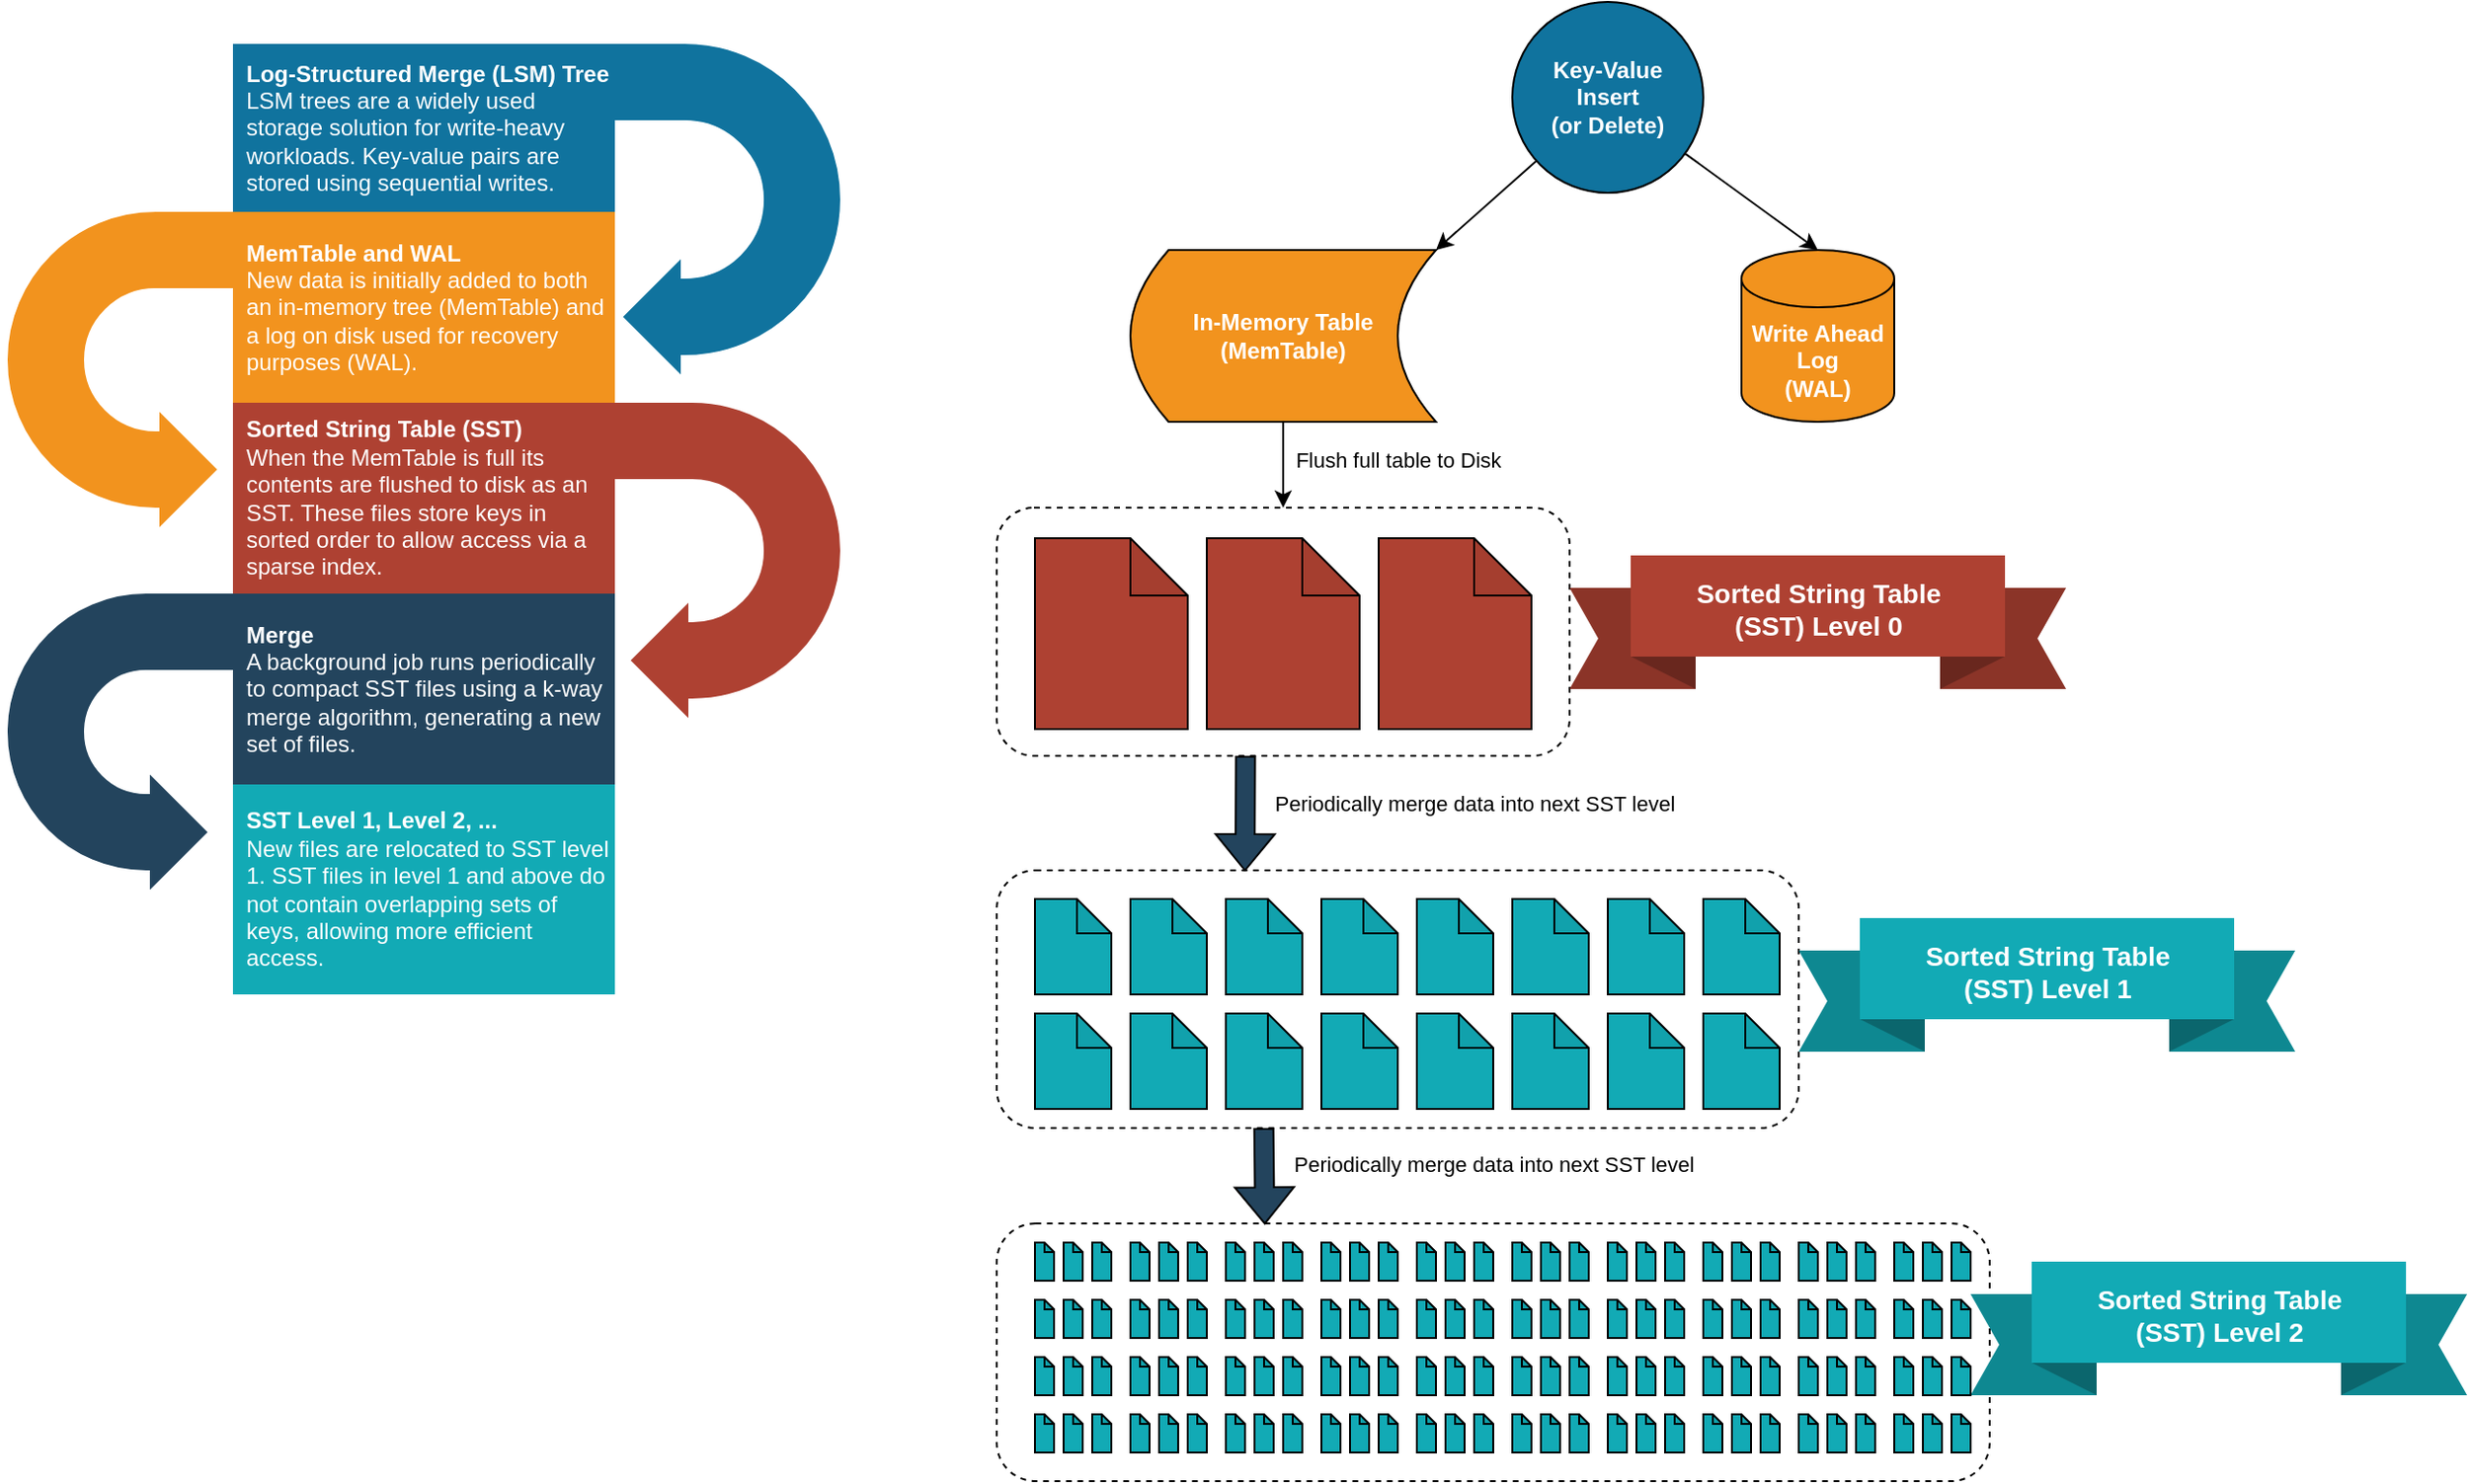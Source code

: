 <mxfile version="17.4.6" type="device" pages="7"><diagram id="85Cd44DeQ06MjT5VbQwN" name="Writes"><mxGraphModel dx="1185" dy="1714" grid="1" gridSize="10" guides="1" tooltips="1" connect="1" arrows="1" fold="1" page="1" pageScale="1" pageWidth="850" pageHeight="1100" math="0" shadow="0"><root><mxCell id="0"/><mxCell id="1" parent="0"/><mxCell id="bPdBWh1e7HDrmxHkUQT8-1" value="Write Ahead Log&lt;br style=&quot;font-size: 12px;&quot;&gt;(WAL)" style="shape=cylinder3;whiteSpace=wrap;html=1;boundedLbl=1;backgroundOutline=1;size=15;fillColor=#F2931E;fontColor=#FFFFFF;fontSize=12;fontStyle=1" parent="1" vertex="1"><mxGeometry x="920" y="120" width="80" height="90" as="geometry"/></mxCell><mxCell id="bPdBWh1e7HDrmxHkUQT8-2" value="In-Memory Table&lt;br style=&quot;font-size: 12px&quot;&gt;(MemTable)" style="shape=dataStorage;whiteSpace=wrap;html=1;fixedSize=1;fillColor=#F2931E;fontColor=#FFFFFF;fontSize=12;fontStyle=1" parent="1" vertex="1"><mxGeometry x="600" y="120" width="160" height="90" as="geometry"/></mxCell><mxCell id="bPdBWh1e7HDrmxHkUQT8-10" value="&lt;div&gt;Key-Value&lt;/div&gt;&lt;div&gt;Insert&lt;/div&gt;&lt;div&gt;(or Delete)&lt;br&gt;&lt;/div&gt;" style="ellipse;whiteSpace=wrap;html=1;aspect=fixed;fillColor=#10739E;fontColor=#FFFFFF;fontSize=12;fontStyle=1" parent="1" vertex="1"><mxGeometry x="800" y="-10" width="100" height="100" as="geometry"/></mxCell><mxCell id="Cg2xerOwYvZCdkr3zYOh-9" value="" style="shape=note;whiteSpace=wrap;html=1;backgroundOutline=1;darkOpacity=0.05;fillColor=#AE4132;" parent="1" vertex="1"><mxGeometry x="730" y="271" width="80" height="100" as="geometry"/></mxCell><mxCell id="Cg2xerOwYvZCdkr3zYOh-2" value="" style="shape=note;whiteSpace=wrap;html=1;backgroundOutline=1;darkOpacity=0.05;fillColor=#AE4132;" parent="1" vertex="1"><mxGeometry x="640" y="271" width="80" height="100" as="geometry"/></mxCell><mxCell id="Cg2xerOwYvZCdkr3zYOh-10" value="&lt;div style=&quot;font-size: 12px&quot;&gt;&lt;br&gt;&lt;/div&gt;" style="shape=note;whiteSpace=wrap;html=1;backgroundOutline=1;darkOpacity=0.05;fillColor=#AE4132;fontColor=#FFFFFF;fontSize=12;fontStyle=1" parent="1" vertex="1"><mxGeometry x="550" y="271" width="80" height="100" as="geometry"/></mxCell><mxCell id="NXTtVAHd7SWPcZSNedtr-4" value="&lt;div style=&quot;font-size: 12px&quot;&gt;&lt;br&gt;&lt;/div&gt;" style="shape=note;whiteSpace=wrap;html=1;backgroundOutline=1;darkOpacity=0.05;fontColor=#FFFFFF;fillColor=#12AAB5;fontSize=12;fontStyle=1;size=18;" parent="1" vertex="1"><mxGeometry x="550" y="460" width="40" height="50" as="geometry"/></mxCell><mxCell id="NXTtVAHd7SWPcZSNedtr-6" value="Periodically merge data into next SST level" style="shape=flexArrow;endArrow=classic;html=1;rounded=0;fillColor=#23445D;exitX=0.333;exitY=1;exitDx=0;exitDy=0;exitPerimeter=0;entryX=0.27;entryY=0.004;entryDx=0;entryDy=0;entryPerimeter=0;" parent="1" source="oJc0Roc9C8-hcQXEvXBj-6" target="oJc0Roc9C8-hcQXEvXBj-11" edge="1"><mxGeometry x="-0.192" y="120" width="50" height="50" relative="1" as="geometry"><mxPoint x="920" y="675" as="sourcePoint"/><mxPoint x="730" y="730" as="targetPoint"/><mxPoint as="offset"/></mxGeometry></mxCell><mxCell id="hfpyI4Ww9SP66Z8XkaLl-2" value="" style="html=1;shadow=0;dashed=0;align=center;verticalAlign=middle;shape=mxgraph.arrows2.uTurnArrow;dy=22;arrowHead=70;dx2=35;strokeColor=#ffffff;fillColor=#23445D;fontSize=12;fontColor=#3333FF;flipV=1;strokeWidth=4;" parent="1" vertex="1"><mxGeometry x="10" y="298" width="240" height="162" as="geometry"/></mxCell><mxCell id="hfpyI4Ww9SP66Z8XkaLl-3" value="" style="html=1;shadow=0;dashed=0;align=center;verticalAlign=middle;shape=mxgraph.arrows2.uTurnArrow;dy=22;arrowHead=70;dx2=35;strokeColor=#ffffff;fillColor=#AE4132;fontSize=12;fontColor=#3333FF;flipH=1;flipV=1;strokeWidth=4;" parent="1" vertex="1"><mxGeometry x="250" y="198" width="200" height="172" as="geometry"/></mxCell><mxCell id="hfpyI4Ww9SP66Z8XkaLl-4" value="" style="html=1;shadow=0;dashed=0;align=center;verticalAlign=middle;shape=mxgraph.arrows2.uTurnArrow;dy=22;arrowHead=70;dx2=35;strokeColor=#ffffff;fillColor=#F2931E;fontSize=12;fontColor=#3333FF;flipV=1;strokeWidth=4;labelBorderColor=default;" parent="1" vertex="1"><mxGeometry x="10" y="98" width="230" height="172" as="geometry"/></mxCell><mxCell id="hfpyI4Ww9SP66Z8XkaLl-5" value="" style="html=1;shadow=0;dashed=0;align=center;verticalAlign=middle;shape=mxgraph.arrows2.uTurnArrow;dy=22;arrowHead=70;dx2=35;strokeColor=#ffffff;fillColor=#10739E;fontSize=12;fontColor=#3333FF;flipH=1;flipV=1;strokeWidth=4;" parent="1" vertex="1"><mxGeometry x="130" y="10" width="320" height="180" as="geometry"/></mxCell><mxCell id="hfpyI4Ww9SP66Z8XkaLl-6" value="&lt;b style=&quot;font-size: 12px;&quot;&gt;Log-Structured Merge (LSM) Tree&lt;/b&gt;&lt;br style=&quot;font-size: 12px;&quot;&gt;LSM trees are a widely used storage solution for write-heavy workloads. Key-value pairs are stored using sequential writes." style="rounded=0;whiteSpace=wrap;shadow=0;strokeColor=none;strokeWidth=6;fillColor=#10739E;fontSize=12;fontColor=#FFFFFF;align=left;html=1;spacingLeft=5;" parent="1" vertex="1"><mxGeometry x="130" y="12" width="200" height="88" as="geometry"/></mxCell><mxCell id="hfpyI4Ww9SP66Z8XkaLl-7" value="&lt;b&gt;MemTable and WAL&lt;/b&gt;&lt;br style=&quot;font-size: 12px&quot;&gt;New data is initially added to both an in-memory tree (MemTable) and a log on disk used for recovery purposes (WAL)." style="rounded=0;whiteSpace=wrap;shadow=0;strokeColor=none;strokeWidth=6;fillColor=#F2931E;fontSize=12;fontColor=#FFFFFF;align=left;html=1;spacingLeft=5;" parent="1" vertex="1"><mxGeometry x="130" y="100" width="200" height="100" as="geometry"/></mxCell><mxCell id="hfpyI4Ww9SP66Z8XkaLl-8" value="&lt;b style=&quot;font-size: 12px&quot;&gt;Sorted String Table (SST)&lt;/b&gt;&lt;br style=&quot;font-size: 12px&quot;&gt;When the MemTable is full its contents are flushed to disk as an SST. These files store keys in sorted order to allow access via a sparse index." style="rounded=0;whiteSpace=wrap;shadow=0;strokeColor=none;strokeWidth=6;fillColor=#AE4132;fontSize=12;fontColor=#FFFFFF;align=left;html=1;spacingLeft=5;" parent="1" vertex="1"><mxGeometry x="130" y="200" width="200" height="100" as="geometry"/></mxCell><mxCell id="hfpyI4Ww9SP66Z8XkaLl-9" value="&lt;b style=&quot;font-size: 12px;&quot;&gt;Merge&lt;/b&gt;&lt;br style=&quot;font-size: 12px;&quot;&gt;A background job runs periodically to compact SST files using a k-way merge algorithm, generating a new set of files." style="rounded=0;whiteSpace=wrap;shadow=0;strokeColor=none;strokeWidth=6;fillColor=#23445D;fontSize=12;fontColor=#FFFFFF;align=left;html=1;spacingLeft=5;" parent="1" vertex="1"><mxGeometry x="130" y="300" width="200" height="100" as="geometry"/></mxCell><mxCell id="hfpyI4Ww9SP66Z8XkaLl-10" value="&lt;b style=&quot;font-size: 12px&quot;&gt;SST Level 1, Level 2, ...&lt;/b&gt;&lt;br style=&quot;font-size: 12px&quot;&gt;New files are relocated to SST level 1. SST files in level 1 and above do not contain overlapping sets of keys, allowing more efficient access. " style="rounded=0;whiteSpace=wrap;shadow=0;strokeColor=none;strokeWidth=6;fillColor=#12AAB5;fontSize=12;fontColor=#FFFFFF;align=left;html=1;spacingLeft=5;" parent="1" vertex="1"><mxGeometry x="130" y="400" width="200" height="110" as="geometry"/></mxCell><mxCell id="oJc0Roc9C8-hcQXEvXBj-4" value="" style="rounded=1;whiteSpace=wrap;html=1;fillColor=none;dashed=1;" parent="1" vertex="1"><mxGeometry x="530" y="255" width="300" height="130" as="geometry"/></mxCell><mxCell id="oJc0Roc9C8-hcQXEvXBj-1" value="" style="endArrow=classic;html=1;rounded=0;entryX=0.5;entryY=0;entryDx=0;entryDy=0;entryPerimeter=0;" parent="1" source="bPdBWh1e7HDrmxHkUQT8-10" target="bPdBWh1e7HDrmxHkUQT8-1" edge="1"><mxGeometry width="50" height="50" relative="1" as="geometry"><mxPoint x="930" y="130" as="sourcePoint"/><mxPoint x="980" y="80" as="targetPoint"/></mxGeometry></mxCell><mxCell id="oJc0Roc9C8-hcQXEvXBj-2" value="" style="endArrow=classic;html=1;rounded=0;entryX=1;entryY=0;entryDx=0;entryDy=0;" parent="1" source="bPdBWh1e7HDrmxHkUQT8-10" target="bPdBWh1e7HDrmxHkUQT8-2" edge="1"><mxGeometry width="50" height="50" relative="1" as="geometry"><mxPoint x="930" y="130" as="sourcePoint"/><mxPoint x="980" y="80" as="targetPoint"/></mxGeometry></mxCell><mxCell id="oJc0Roc9C8-hcQXEvXBj-3" value="Flush full table to Disk" style="endArrow=classic;html=1;rounded=0;exitX=0.5;exitY=1;exitDx=0;exitDy=0;" parent="1" source="bPdBWh1e7HDrmxHkUQT8-2" target="oJc0Roc9C8-hcQXEvXBj-4" edge="1"><mxGeometry x="-0.111" y="60" width="50" height="50" relative="1" as="geometry"><mxPoint x="600" y="220" as="sourcePoint"/><mxPoint x="610" y="260" as="targetPoint"/><mxPoint as="offset"/></mxGeometry></mxCell><mxCell id="oJc0Roc9C8-hcQXEvXBj-6" value="" style="rounded=1;whiteSpace=wrap;html=1;fillColor=none;dashed=1;" parent="1" vertex="1"><mxGeometry x="530" y="445" width="420" height="135" as="geometry"/></mxCell><mxCell id="oJc0Roc9C8-hcQXEvXBj-11" value="" style="rounded=1;whiteSpace=wrap;html=1;fillColor=none;dashed=1;" parent="1" vertex="1"><mxGeometry x="530" y="630" width="520" height="135" as="geometry"/></mxCell><mxCell id="GvGoXMbtC_SYvE3Du8VT-1" value="Periodically merge data into next SST level" style="shape=flexArrow;endArrow=classic;html=1;rounded=0;fillColor=#23445D;exitX=0.333;exitY=1;exitDx=0;exitDy=0;exitPerimeter=0;entryX=0.27;entryY=0.004;entryDx=0;entryDy=0;entryPerimeter=0;" parent="1" edge="1"><mxGeometry x="-0.192" y="120" width="50" height="50" relative="1" as="geometry"><mxPoint x="660.27" y="385" as="sourcePoint"/><mxPoint x="660.0" y="445.52" as="targetPoint"/><mxPoint as="offset"/></mxGeometry></mxCell><mxCell id="zaMrJ00SUW8YwtCU9xxe-1" value="Sorted String Table&lt;br&gt;(SST) Level 0" style="html=1;shape=mxgraph.infographic.banner;dx=32;dy=17;notch=15;fillColor=#AE4132;strokeColor=none;align=center;verticalAlign=middle;fontColor=#ffffff;fontSize=14;fontStyle=1;spacingBottom=15;" vertex="1" parent="1"><mxGeometry x="830" y="280" width="260" height="70" as="geometry"/></mxCell><mxCell id="zaMrJ00SUW8YwtCU9xxe-2" value="Sorted String Table&lt;br&gt;(SST) Level 1" style="html=1;shape=mxgraph.infographic.banner;dx=32;dy=17;notch=15;fillColor=#12AAB5;strokeColor=none;align=center;verticalAlign=middle;fontColor=#ffffff;fontSize=14;fontStyle=1;spacingBottom=15;" vertex="1" parent="1"><mxGeometry x="950" y="470" width="260" height="70" as="geometry"/></mxCell><mxCell id="zaMrJ00SUW8YwtCU9xxe-3" value="Sorted String Table&lt;br&gt;(SST) Level 2" style="html=1;shape=mxgraph.infographic.banner;dx=32;dy=17;notch=15;fillColor=#12AAB5;strokeColor=none;align=center;verticalAlign=middle;fontColor=#ffffff;fontSize=14;fontStyle=1;spacingBottom=15;" vertex="1" parent="1"><mxGeometry x="1040" y="650" width="260" height="70" as="geometry"/></mxCell><mxCell id="zaMrJ00SUW8YwtCU9xxe-6" value="&lt;div style=&quot;font-size: 12px&quot;&gt;&lt;br&gt;&lt;/div&gt;" style="shape=note;whiteSpace=wrap;html=1;backgroundOutline=1;darkOpacity=0.05;fontColor=#FFFFFF;fillColor=#12AAB5;fontSize=12;fontStyle=1;size=18;" vertex="1" parent="1"><mxGeometry x="600" y="460" width="40" height="50" as="geometry"/></mxCell><mxCell id="zaMrJ00SUW8YwtCU9xxe-7" value="&lt;div style=&quot;font-size: 12px&quot;&gt;&lt;br&gt;&lt;/div&gt;" style="shape=note;whiteSpace=wrap;html=1;backgroundOutline=1;darkOpacity=0.05;fontColor=#FFFFFF;fillColor=#12AAB5;fontSize=12;fontStyle=1;size=18;" vertex="1" parent="1"><mxGeometry x="550" y="520" width="40" height="50" as="geometry"/></mxCell><mxCell id="zaMrJ00SUW8YwtCU9xxe-8" value="&lt;div style=&quot;font-size: 12px&quot;&gt;&lt;br&gt;&lt;/div&gt;" style="shape=note;whiteSpace=wrap;html=1;backgroundOutline=1;darkOpacity=0.05;fontColor=#FFFFFF;fillColor=#12AAB5;fontSize=12;fontStyle=1;size=18;" vertex="1" parent="1"><mxGeometry x="600" y="520" width="40" height="50" as="geometry"/></mxCell><mxCell id="zaMrJ00SUW8YwtCU9xxe-10" value="&lt;div style=&quot;font-size: 12px&quot;&gt;&lt;br&gt;&lt;/div&gt;" style="shape=note;whiteSpace=wrap;html=1;backgroundOutline=1;darkOpacity=0.05;fontColor=#FFFFFF;fillColor=#12AAB5;fontSize=12;fontStyle=1;size=18;" vertex="1" parent="1"><mxGeometry x="650" y="460" width="40" height="50" as="geometry"/></mxCell><mxCell id="zaMrJ00SUW8YwtCU9xxe-11" value="&lt;div style=&quot;font-size: 12px&quot;&gt;&lt;br&gt;&lt;/div&gt;" style="shape=note;whiteSpace=wrap;html=1;backgroundOutline=1;darkOpacity=0.05;fontColor=#FFFFFF;fillColor=#12AAB5;fontSize=12;fontStyle=1;size=18;" vertex="1" parent="1"><mxGeometry x="700" y="460" width="40" height="50" as="geometry"/></mxCell><mxCell id="zaMrJ00SUW8YwtCU9xxe-12" value="&lt;div style=&quot;font-size: 12px&quot;&gt;&lt;br&gt;&lt;/div&gt;" style="shape=note;whiteSpace=wrap;html=1;backgroundOutline=1;darkOpacity=0.05;fontColor=#FFFFFF;fillColor=#12AAB5;fontSize=12;fontStyle=1;size=18;" vertex="1" parent="1"><mxGeometry x="650" y="520" width="40" height="50" as="geometry"/></mxCell><mxCell id="zaMrJ00SUW8YwtCU9xxe-13" value="&lt;div style=&quot;font-size: 12px&quot;&gt;&lt;br&gt;&lt;/div&gt;" style="shape=note;whiteSpace=wrap;html=1;backgroundOutline=1;darkOpacity=0.05;fontColor=#FFFFFF;fillColor=#12AAB5;fontSize=12;fontStyle=1;size=18;" vertex="1" parent="1"><mxGeometry x="700" y="520" width="40" height="50" as="geometry"/></mxCell><mxCell id="zaMrJ00SUW8YwtCU9xxe-14" value="&lt;div style=&quot;font-size: 12px&quot;&gt;&lt;br&gt;&lt;/div&gt;" style="shape=note;whiteSpace=wrap;html=1;backgroundOutline=1;darkOpacity=0.05;fontColor=#FFFFFF;fillColor=#12AAB5;fontSize=12;fontStyle=1;size=18;" vertex="1" parent="1"><mxGeometry x="750" y="460" width="40" height="50" as="geometry"/></mxCell><mxCell id="zaMrJ00SUW8YwtCU9xxe-15" value="&lt;div style=&quot;font-size: 12px&quot;&gt;&lt;br&gt;&lt;/div&gt;" style="shape=note;whiteSpace=wrap;html=1;backgroundOutline=1;darkOpacity=0.05;fontColor=#FFFFFF;fillColor=#12AAB5;fontSize=12;fontStyle=1;size=18;" vertex="1" parent="1"><mxGeometry x="800" y="460" width="40" height="50" as="geometry"/></mxCell><mxCell id="zaMrJ00SUW8YwtCU9xxe-16" value="&lt;div style=&quot;font-size: 12px&quot;&gt;&lt;br&gt;&lt;/div&gt;" style="shape=note;whiteSpace=wrap;html=1;backgroundOutline=1;darkOpacity=0.05;fontColor=#FFFFFF;fillColor=#12AAB5;fontSize=12;fontStyle=1;size=18;" vertex="1" parent="1"><mxGeometry x="750" y="520" width="40" height="50" as="geometry"/></mxCell><mxCell id="zaMrJ00SUW8YwtCU9xxe-17" value="&lt;div style=&quot;font-size: 12px&quot;&gt;&lt;br&gt;&lt;/div&gt;" style="shape=note;whiteSpace=wrap;html=1;backgroundOutline=1;darkOpacity=0.05;fontColor=#FFFFFF;fillColor=#12AAB5;fontSize=12;fontStyle=1;size=18;" vertex="1" parent="1"><mxGeometry x="800" y="520" width="40" height="50" as="geometry"/></mxCell><mxCell id="zaMrJ00SUW8YwtCU9xxe-18" value="&lt;div style=&quot;font-size: 12px&quot;&gt;&lt;br&gt;&lt;/div&gt;" style="shape=note;whiteSpace=wrap;html=1;backgroundOutline=1;darkOpacity=0.05;fontColor=#FFFFFF;fillColor=#12AAB5;fontSize=12;fontStyle=1;size=18;" vertex="1" parent="1"><mxGeometry x="850" y="460" width="40" height="50" as="geometry"/></mxCell><mxCell id="zaMrJ00SUW8YwtCU9xxe-19" value="&lt;div style=&quot;font-size: 12px&quot;&gt;&lt;br&gt;&lt;/div&gt;" style="shape=note;whiteSpace=wrap;html=1;backgroundOutline=1;darkOpacity=0.05;fontColor=#FFFFFF;fillColor=#12AAB5;fontSize=12;fontStyle=1;size=18;" vertex="1" parent="1"><mxGeometry x="900" y="460" width="40" height="50" as="geometry"/></mxCell><mxCell id="zaMrJ00SUW8YwtCU9xxe-20" value="&lt;div style=&quot;font-size: 12px&quot;&gt;&lt;br&gt;&lt;/div&gt;" style="shape=note;whiteSpace=wrap;html=1;backgroundOutline=1;darkOpacity=0.05;fontColor=#FFFFFF;fillColor=#12AAB5;fontSize=12;fontStyle=1;size=18;" vertex="1" parent="1"><mxGeometry x="850" y="520" width="40" height="50" as="geometry"/></mxCell><mxCell id="zaMrJ00SUW8YwtCU9xxe-21" value="&lt;div style=&quot;font-size: 12px&quot;&gt;&lt;br&gt;&lt;/div&gt;" style="shape=note;whiteSpace=wrap;html=1;backgroundOutline=1;darkOpacity=0.05;fontColor=#FFFFFF;fillColor=#12AAB5;fontSize=12;fontStyle=1;size=18;" vertex="1" parent="1"><mxGeometry x="900" y="520" width="40" height="50" as="geometry"/></mxCell><mxCell id="zaMrJ00SUW8YwtCU9xxe-22" value="&lt;div style=&quot;font-size: 12px&quot;&gt;&lt;br&gt;&lt;/div&gt;" style="shape=note;whiteSpace=wrap;html=1;backgroundOutline=1;darkOpacity=0.05;fontColor=#FFFFFF;fillColor=#12AAB5;fontSize=12;fontStyle=1;size=5;" vertex="1" parent="1"><mxGeometry x="550" y="640" width="10" height="20" as="geometry"/></mxCell><mxCell id="zaMrJ00SUW8YwtCU9xxe-38" value="&lt;div style=&quot;font-size: 12px&quot;&gt;&lt;br&gt;&lt;/div&gt;" style="shape=note;whiteSpace=wrap;html=1;backgroundOutline=1;darkOpacity=0.05;fontColor=#FFFFFF;fillColor=#12AAB5;fontSize=12;fontStyle=1;size=5;" vertex="1" parent="1"><mxGeometry x="565" y="640" width="10" height="20" as="geometry"/></mxCell><mxCell id="zaMrJ00SUW8YwtCU9xxe-39" value="&lt;div style=&quot;font-size: 12px&quot;&gt;&lt;br&gt;&lt;/div&gt;" style="shape=note;whiteSpace=wrap;html=1;backgroundOutline=1;darkOpacity=0.05;fontColor=#FFFFFF;fillColor=#12AAB5;fontSize=12;fontStyle=1;size=5;" vertex="1" parent="1"><mxGeometry x="580" y="640" width="10" height="20" as="geometry"/></mxCell><mxCell id="zaMrJ00SUW8YwtCU9xxe-40" value="&lt;div style=&quot;font-size: 12px&quot;&gt;&lt;br&gt;&lt;/div&gt;" style="shape=note;whiteSpace=wrap;html=1;backgroundOutline=1;darkOpacity=0.05;fontColor=#FFFFFF;fillColor=#12AAB5;fontSize=12;fontStyle=1;size=5;" vertex="1" parent="1"><mxGeometry x="550" y="670" width="10" height="20" as="geometry"/></mxCell><mxCell id="zaMrJ00SUW8YwtCU9xxe-41" value="&lt;div style=&quot;font-size: 12px&quot;&gt;&lt;br&gt;&lt;/div&gt;" style="shape=note;whiteSpace=wrap;html=1;backgroundOutline=1;darkOpacity=0.05;fontColor=#FFFFFF;fillColor=#12AAB5;fontSize=12;fontStyle=1;size=5;" vertex="1" parent="1"><mxGeometry x="565" y="670" width="10" height="20" as="geometry"/></mxCell><mxCell id="zaMrJ00SUW8YwtCU9xxe-42" value="&lt;div style=&quot;font-size: 12px&quot;&gt;&lt;br&gt;&lt;/div&gt;" style="shape=note;whiteSpace=wrap;html=1;backgroundOutline=1;darkOpacity=0.05;fontColor=#FFFFFF;fillColor=#12AAB5;fontSize=12;fontStyle=1;size=5;" vertex="1" parent="1"><mxGeometry x="580" y="670" width="10" height="20" as="geometry"/></mxCell><mxCell id="zaMrJ00SUW8YwtCU9xxe-44" value="&lt;div style=&quot;font-size: 12px&quot;&gt;&lt;br&gt;&lt;/div&gt;" style="shape=note;whiteSpace=wrap;html=1;backgroundOutline=1;darkOpacity=0.05;fontColor=#FFFFFF;fillColor=#12AAB5;fontSize=12;fontStyle=1;size=5;" vertex="1" parent="1"><mxGeometry x="550" y="700" width="10" height="20" as="geometry"/></mxCell><mxCell id="zaMrJ00SUW8YwtCU9xxe-45" value="&lt;div style=&quot;font-size: 12px&quot;&gt;&lt;br&gt;&lt;/div&gt;" style="shape=note;whiteSpace=wrap;html=1;backgroundOutline=1;darkOpacity=0.05;fontColor=#FFFFFF;fillColor=#12AAB5;fontSize=12;fontStyle=1;size=5;" vertex="1" parent="1"><mxGeometry x="565" y="700" width="10" height="20" as="geometry"/></mxCell><mxCell id="zaMrJ00SUW8YwtCU9xxe-46" value="&lt;div style=&quot;font-size: 12px&quot;&gt;&lt;br&gt;&lt;/div&gt;" style="shape=note;whiteSpace=wrap;html=1;backgroundOutline=1;darkOpacity=0.05;fontColor=#FFFFFF;fillColor=#12AAB5;fontSize=12;fontStyle=1;size=5;" vertex="1" parent="1"><mxGeometry x="580" y="700" width="10" height="20" as="geometry"/></mxCell><mxCell id="zaMrJ00SUW8YwtCU9xxe-47" value="&lt;div style=&quot;font-size: 12px&quot;&gt;&lt;br&gt;&lt;/div&gt;" style="shape=note;whiteSpace=wrap;html=1;backgroundOutline=1;darkOpacity=0.05;fontColor=#FFFFFF;fillColor=#12AAB5;fontSize=12;fontStyle=1;size=5;" vertex="1" parent="1"><mxGeometry x="550" y="730" width="10" height="20" as="geometry"/></mxCell><mxCell id="zaMrJ00SUW8YwtCU9xxe-48" value="&lt;div style=&quot;font-size: 12px&quot;&gt;&lt;br&gt;&lt;/div&gt;" style="shape=note;whiteSpace=wrap;html=1;backgroundOutline=1;darkOpacity=0.05;fontColor=#FFFFFF;fillColor=#12AAB5;fontSize=12;fontStyle=1;size=5;" vertex="1" parent="1"><mxGeometry x="565" y="730" width="10" height="20" as="geometry"/></mxCell><mxCell id="zaMrJ00SUW8YwtCU9xxe-49" value="&lt;div style=&quot;font-size: 12px&quot;&gt;&lt;br&gt;&lt;/div&gt;" style="shape=note;whiteSpace=wrap;html=1;backgroundOutline=1;darkOpacity=0.05;fontColor=#FFFFFF;fillColor=#12AAB5;fontSize=12;fontStyle=1;size=5;" vertex="1" parent="1"><mxGeometry x="580" y="730" width="10" height="20" as="geometry"/></mxCell><mxCell id="zaMrJ00SUW8YwtCU9xxe-50" value="&lt;div style=&quot;font-size: 12px&quot;&gt;&lt;br&gt;&lt;/div&gt;" style="shape=note;whiteSpace=wrap;html=1;backgroundOutline=1;darkOpacity=0.05;fontColor=#FFFFFF;fillColor=#12AAB5;fontSize=12;fontStyle=1;size=5;" vertex="1" parent="1"><mxGeometry x="600" y="640" width="10" height="20" as="geometry"/></mxCell><mxCell id="zaMrJ00SUW8YwtCU9xxe-51" value="&lt;div style=&quot;font-size: 12px&quot;&gt;&lt;br&gt;&lt;/div&gt;" style="shape=note;whiteSpace=wrap;html=1;backgroundOutline=1;darkOpacity=0.05;fontColor=#FFFFFF;fillColor=#12AAB5;fontSize=12;fontStyle=1;size=5;" vertex="1" parent="1"><mxGeometry x="615" y="640" width="10" height="20" as="geometry"/></mxCell><mxCell id="zaMrJ00SUW8YwtCU9xxe-52" value="&lt;div style=&quot;font-size: 12px&quot;&gt;&lt;br&gt;&lt;/div&gt;" style="shape=note;whiteSpace=wrap;html=1;backgroundOutline=1;darkOpacity=0.05;fontColor=#FFFFFF;fillColor=#12AAB5;fontSize=12;fontStyle=1;size=5;" vertex="1" parent="1"><mxGeometry x="630" y="640" width="10" height="20" as="geometry"/></mxCell><mxCell id="zaMrJ00SUW8YwtCU9xxe-53" value="&lt;div style=&quot;font-size: 12px&quot;&gt;&lt;br&gt;&lt;/div&gt;" style="shape=note;whiteSpace=wrap;html=1;backgroundOutline=1;darkOpacity=0.05;fontColor=#FFFFFF;fillColor=#12AAB5;fontSize=12;fontStyle=1;size=5;" vertex="1" parent="1"><mxGeometry x="600" y="670" width="10" height="20" as="geometry"/></mxCell><mxCell id="zaMrJ00SUW8YwtCU9xxe-54" value="&lt;div style=&quot;font-size: 12px&quot;&gt;&lt;br&gt;&lt;/div&gt;" style="shape=note;whiteSpace=wrap;html=1;backgroundOutline=1;darkOpacity=0.05;fontColor=#FFFFFF;fillColor=#12AAB5;fontSize=12;fontStyle=1;size=5;" vertex="1" parent="1"><mxGeometry x="615" y="670" width="10" height="20" as="geometry"/></mxCell><mxCell id="zaMrJ00SUW8YwtCU9xxe-55" value="&lt;div style=&quot;font-size: 12px&quot;&gt;&lt;br&gt;&lt;/div&gt;" style="shape=note;whiteSpace=wrap;html=1;backgroundOutline=1;darkOpacity=0.05;fontColor=#FFFFFF;fillColor=#12AAB5;fontSize=12;fontStyle=1;size=5;" vertex="1" parent="1"><mxGeometry x="630" y="670" width="10" height="20" as="geometry"/></mxCell><mxCell id="zaMrJ00SUW8YwtCU9xxe-56" value="&lt;div style=&quot;font-size: 12px&quot;&gt;&lt;br&gt;&lt;/div&gt;" style="shape=note;whiteSpace=wrap;html=1;backgroundOutline=1;darkOpacity=0.05;fontColor=#FFFFFF;fillColor=#12AAB5;fontSize=12;fontStyle=1;size=5;" vertex="1" parent="1"><mxGeometry x="600" y="700" width="10" height="20" as="geometry"/></mxCell><mxCell id="zaMrJ00SUW8YwtCU9xxe-57" value="&lt;div style=&quot;font-size: 12px&quot;&gt;&lt;br&gt;&lt;/div&gt;" style="shape=note;whiteSpace=wrap;html=1;backgroundOutline=1;darkOpacity=0.05;fontColor=#FFFFFF;fillColor=#12AAB5;fontSize=12;fontStyle=1;size=5;" vertex="1" parent="1"><mxGeometry x="615" y="700" width="10" height="20" as="geometry"/></mxCell><mxCell id="zaMrJ00SUW8YwtCU9xxe-58" value="&lt;div style=&quot;font-size: 12px&quot;&gt;&lt;br&gt;&lt;/div&gt;" style="shape=note;whiteSpace=wrap;html=1;backgroundOutline=1;darkOpacity=0.05;fontColor=#FFFFFF;fillColor=#12AAB5;fontSize=12;fontStyle=1;size=5;" vertex="1" parent="1"><mxGeometry x="630" y="700" width="10" height="20" as="geometry"/></mxCell><mxCell id="zaMrJ00SUW8YwtCU9xxe-59" value="&lt;div style=&quot;font-size: 12px&quot;&gt;&lt;br&gt;&lt;/div&gt;" style="shape=note;whiteSpace=wrap;html=1;backgroundOutline=1;darkOpacity=0.05;fontColor=#FFFFFF;fillColor=#12AAB5;fontSize=12;fontStyle=1;size=5;" vertex="1" parent="1"><mxGeometry x="600" y="730" width="10" height="20" as="geometry"/></mxCell><mxCell id="zaMrJ00SUW8YwtCU9xxe-60" value="&lt;div style=&quot;font-size: 12px&quot;&gt;&lt;br&gt;&lt;/div&gt;" style="shape=note;whiteSpace=wrap;html=1;backgroundOutline=1;darkOpacity=0.05;fontColor=#FFFFFF;fillColor=#12AAB5;fontSize=12;fontStyle=1;size=5;" vertex="1" parent="1"><mxGeometry x="615" y="730" width="10" height="20" as="geometry"/></mxCell><mxCell id="zaMrJ00SUW8YwtCU9xxe-61" value="&lt;div style=&quot;font-size: 12px&quot;&gt;&lt;br&gt;&lt;/div&gt;" style="shape=note;whiteSpace=wrap;html=1;backgroundOutline=1;darkOpacity=0.05;fontColor=#FFFFFF;fillColor=#12AAB5;fontSize=12;fontStyle=1;size=5;" vertex="1" parent="1"><mxGeometry x="630" y="730" width="10" height="20" as="geometry"/></mxCell><mxCell id="zaMrJ00SUW8YwtCU9xxe-62" value="&lt;div style=&quot;font-size: 12px&quot;&gt;&lt;br&gt;&lt;/div&gt;" style="shape=note;whiteSpace=wrap;html=1;backgroundOutline=1;darkOpacity=0.05;fontColor=#FFFFFF;fillColor=#12AAB5;fontSize=12;fontStyle=1;size=5;" vertex="1" parent="1"><mxGeometry x="650" y="640" width="10" height="20" as="geometry"/></mxCell><mxCell id="zaMrJ00SUW8YwtCU9xxe-63" value="&lt;div style=&quot;font-size: 12px&quot;&gt;&lt;br&gt;&lt;/div&gt;" style="shape=note;whiteSpace=wrap;html=1;backgroundOutline=1;darkOpacity=0.05;fontColor=#FFFFFF;fillColor=#12AAB5;fontSize=12;fontStyle=1;size=5;" vertex="1" parent="1"><mxGeometry x="665" y="640" width="10" height="20" as="geometry"/></mxCell><mxCell id="zaMrJ00SUW8YwtCU9xxe-64" value="&lt;div style=&quot;font-size: 12px&quot;&gt;&lt;br&gt;&lt;/div&gt;" style="shape=note;whiteSpace=wrap;html=1;backgroundOutline=1;darkOpacity=0.05;fontColor=#FFFFFF;fillColor=#12AAB5;fontSize=12;fontStyle=1;size=5;" vertex="1" parent="1"><mxGeometry x="680" y="640" width="10" height="20" as="geometry"/></mxCell><mxCell id="zaMrJ00SUW8YwtCU9xxe-65" value="&lt;div style=&quot;font-size: 12px&quot;&gt;&lt;br&gt;&lt;/div&gt;" style="shape=note;whiteSpace=wrap;html=1;backgroundOutline=1;darkOpacity=0.05;fontColor=#FFFFFF;fillColor=#12AAB5;fontSize=12;fontStyle=1;size=5;" vertex="1" parent="1"><mxGeometry x="650" y="670" width="10" height="20" as="geometry"/></mxCell><mxCell id="zaMrJ00SUW8YwtCU9xxe-66" value="&lt;div style=&quot;font-size: 12px&quot;&gt;&lt;br&gt;&lt;/div&gt;" style="shape=note;whiteSpace=wrap;html=1;backgroundOutline=1;darkOpacity=0.05;fontColor=#FFFFFF;fillColor=#12AAB5;fontSize=12;fontStyle=1;size=5;" vertex="1" parent="1"><mxGeometry x="665" y="670" width="10" height="20" as="geometry"/></mxCell><mxCell id="zaMrJ00SUW8YwtCU9xxe-67" value="&lt;div style=&quot;font-size: 12px&quot;&gt;&lt;br&gt;&lt;/div&gt;" style="shape=note;whiteSpace=wrap;html=1;backgroundOutline=1;darkOpacity=0.05;fontColor=#FFFFFF;fillColor=#12AAB5;fontSize=12;fontStyle=1;size=5;" vertex="1" parent="1"><mxGeometry x="680" y="670" width="10" height="20" as="geometry"/></mxCell><mxCell id="zaMrJ00SUW8YwtCU9xxe-68" value="&lt;div style=&quot;font-size: 12px&quot;&gt;&lt;br&gt;&lt;/div&gt;" style="shape=note;whiteSpace=wrap;html=1;backgroundOutline=1;darkOpacity=0.05;fontColor=#FFFFFF;fillColor=#12AAB5;fontSize=12;fontStyle=1;size=5;" vertex="1" parent="1"><mxGeometry x="650" y="700" width="10" height="20" as="geometry"/></mxCell><mxCell id="zaMrJ00SUW8YwtCU9xxe-69" value="&lt;div style=&quot;font-size: 12px&quot;&gt;&lt;br&gt;&lt;/div&gt;" style="shape=note;whiteSpace=wrap;html=1;backgroundOutline=1;darkOpacity=0.05;fontColor=#FFFFFF;fillColor=#12AAB5;fontSize=12;fontStyle=1;size=5;" vertex="1" parent="1"><mxGeometry x="665" y="700" width="10" height="20" as="geometry"/></mxCell><mxCell id="zaMrJ00SUW8YwtCU9xxe-70" value="&lt;div style=&quot;font-size: 12px&quot;&gt;&lt;br&gt;&lt;/div&gt;" style="shape=note;whiteSpace=wrap;html=1;backgroundOutline=1;darkOpacity=0.05;fontColor=#FFFFFF;fillColor=#12AAB5;fontSize=12;fontStyle=1;size=5;" vertex="1" parent="1"><mxGeometry x="680" y="700" width="10" height="20" as="geometry"/></mxCell><mxCell id="zaMrJ00SUW8YwtCU9xxe-71" value="&lt;div style=&quot;font-size: 12px&quot;&gt;&lt;br&gt;&lt;/div&gt;" style="shape=note;whiteSpace=wrap;html=1;backgroundOutline=1;darkOpacity=0.05;fontColor=#FFFFFF;fillColor=#12AAB5;fontSize=12;fontStyle=1;size=5;" vertex="1" parent="1"><mxGeometry x="650" y="730" width="10" height="20" as="geometry"/></mxCell><mxCell id="zaMrJ00SUW8YwtCU9xxe-72" value="&lt;div style=&quot;font-size: 12px&quot;&gt;&lt;br&gt;&lt;/div&gt;" style="shape=note;whiteSpace=wrap;html=1;backgroundOutline=1;darkOpacity=0.05;fontColor=#FFFFFF;fillColor=#12AAB5;fontSize=12;fontStyle=1;size=5;" vertex="1" parent="1"><mxGeometry x="665" y="730" width="10" height="20" as="geometry"/></mxCell><mxCell id="zaMrJ00SUW8YwtCU9xxe-73" value="&lt;div style=&quot;font-size: 12px&quot;&gt;&lt;br&gt;&lt;/div&gt;" style="shape=note;whiteSpace=wrap;html=1;backgroundOutline=1;darkOpacity=0.05;fontColor=#FFFFFF;fillColor=#12AAB5;fontSize=12;fontStyle=1;size=5;" vertex="1" parent="1"><mxGeometry x="680" y="730" width="10" height="20" as="geometry"/></mxCell><mxCell id="zaMrJ00SUW8YwtCU9xxe-74" value="&lt;div style=&quot;font-size: 12px&quot;&gt;&lt;br&gt;&lt;/div&gt;" style="shape=note;whiteSpace=wrap;html=1;backgroundOutline=1;darkOpacity=0.05;fontColor=#FFFFFF;fillColor=#12AAB5;fontSize=12;fontStyle=1;size=5;" vertex="1" parent="1"><mxGeometry x="700" y="640" width="10" height="20" as="geometry"/></mxCell><mxCell id="zaMrJ00SUW8YwtCU9xxe-75" value="&lt;div style=&quot;font-size: 12px&quot;&gt;&lt;br&gt;&lt;/div&gt;" style="shape=note;whiteSpace=wrap;html=1;backgroundOutline=1;darkOpacity=0.05;fontColor=#FFFFFF;fillColor=#12AAB5;fontSize=12;fontStyle=1;size=5;" vertex="1" parent="1"><mxGeometry x="715" y="640" width="10" height="20" as="geometry"/></mxCell><mxCell id="zaMrJ00SUW8YwtCU9xxe-76" value="&lt;div style=&quot;font-size: 12px&quot;&gt;&lt;br&gt;&lt;/div&gt;" style="shape=note;whiteSpace=wrap;html=1;backgroundOutline=1;darkOpacity=0.05;fontColor=#FFFFFF;fillColor=#12AAB5;fontSize=12;fontStyle=1;size=5;" vertex="1" parent="1"><mxGeometry x="730" y="640" width="10" height="20" as="geometry"/></mxCell><mxCell id="zaMrJ00SUW8YwtCU9xxe-77" value="&lt;div style=&quot;font-size: 12px&quot;&gt;&lt;br&gt;&lt;/div&gt;" style="shape=note;whiteSpace=wrap;html=1;backgroundOutline=1;darkOpacity=0.05;fontColor=#FFFFFF;fillColor=#12AAB5;fontSize=12;fontStyle=1;size=5;" vertex="1" parent="1"><mxGeometry x="700" y="670" width="10" height="20" as="geometry"/></mxCell><mxCell id="zaMrJ00SUW8YwtCU9xxe-78" value="&lt;div style=&quot;font-size: 12px&quot;&gt;&lt;br&gt;&lt;/div&gt;" style="shape=note;whiteSpace=wrap;html=1;backgroundOutline=1;darkOpacity=0.05;fontColor=#FFFFFF;fillColor=#12AAB5;fontSize=12;fontStyle=1;size=5;" vertex="1" parent="1"><mxGeometry x="715" y="670" width="10" height="20" as="geometry"/></mxCell><mxCell id="zaMrJ00SUW8YwtCU9xxe-79" value="&lt;div style=&quot;font-size: 12px&quot;&gt;&lt;br&gt;&lt;/div&gt;" style="shape=note;whiteSpace=wrap;html=1;backgroundOutline=1;darkOpacity=0.05;fontColor=#FFFFFF;fillColor=#12AAB5;fontSize=12;fontStyle=1;size=5;" vertex="1" parent="1"><mxGeometry x="730" y="670" width="10" height="20" as="geometry"/></mxCell><mxCell id="zaMrJ00SUW8YwtCU9xxe-80" value="&lt;div style=&quot;font-size: 12px&quot;&gt;&lt;br&gt;&lt;/div&gt;" style="shape=note;whiteSpace=wrap;html=1;backgroundOutline=1;darkOpacity=0.05;fontColor=#FFFFFF;fillColor=#12AAB5;fontSize=12;fontStyle=1;size=5;" vertex="1" parent="1"><mxGeometry x="700" y="700" width="10" height="20" as="geometry"/></mxCell><mxCell id="zaMrJ00SUW8YwtCU9xxe-81" value="&lt;div style=&quot;font-size: 12px&quot;&gt;&lt;br&gt;&lt;/div&gt;" style="shape=note;whiteSpace=wrap;html=1;backgroundOutline=1;darkOpacity=0.05;fontColor=#FFFFFF;fillColor=#12AAB5;fontSize=12;fontStyle=1;size=5;" vertex="1" parent="1"><mxGeometry x="715" y="700" width="10" height="20" as="geometry"/></mxCell><mxCell id="zaMrJ00SUW8YwtCU9xxe-82" value="&lt;div style=&quot;font-size: 12px&quot;&gt;&lt;br&gt;&lt;/div&gt;" style="shape=note;whiteSpace=wrap;html=1;backgroundOutline=1;darkOpacity=0.05;fontColor=#FFFFFF;fillColor=#12AAB5;fontSize=12;fontStyle=1;size=5;" vertex="1" parent="1"><mxGeometry x="730" y="700" width="10" height="20" as="geometry"/></mxCell><mxCell id="zaMrJ00SUW8YwtCU9xxe-83" value="&lt;div style=&quot;font-size: 12px&quot;&gt;&lt;br&gt;&lt;/div&gt;" style="shape=note;whiteSpace=wrap;html=1;backgroundOutline=1;darkOpacity=0.05;fontColor=#FFFFFF;fillColor=#12AAB5;fontSize=12;fontStyle=1;size=5;" vertex="1" parent="1"><mxGeometry x="700" y="730" width="10" height="20" as="geometry"/></mxCell><mxCell id="zaMrJ00SUW8YwtCU9xxe-84" value="&lt;div style=&quot;font-size: 12px&quot;&gt;&lt;br&gt;&lt;/div&gt;" style="shape=note;whiteSpace=wrap;html=1;backgroundOutline=1;darkOpacity=0.05;fontColor=#FFFFFF;fillColor=#12AAB5;fontSize=12;fontStyle=1;size=5;" vertex="1" parent="1"><mxGeometry x="715" y="730" width="10" height="20" as="geometry"/></mxCell><mxCell id="zaMrJ00SUW8YwtCU9xxe-85" value="&lt;div style=&quot;font-size: 12px&quot;&gt;&lt;br&gt;&lt;/div&gt;" style="shape=note;whiteSpace=wrap;html=1;backgroundOutline=1;darkOpacity=0.05;fontColor=#FFFFFF;fillColor=#12AAB5;fontSize=12;fontStyle=1;size=5;" vertex="1" parent="1"><mxGeometry x="730" y="730" width="10" height="20" as="geometry"/></mxCell><mxCell id="zaMrJ00SUW8YwtCU9xxe-86" value="&lt;div style=&quot;font-size: 12px&quot;&gt;&lt;br&gt;&lt;/div&gt;" style="shape=note;whiteSpace=wrap;html=1;backgroundOutline=1;darkOpacity=0.05;fontColor=#FFFFFF;fillColor=#12AAB5;fontSize=12;fontStyle=1;size=5;" vertex="1" parent="1"><mxGeometry x="750" y="700" width="10" height="20" as="geometry"/></mxCell><mxCell id="zaMrJ00SUW8YwtCU9xxe-87" value="&lt;div style=&quot;font-size: 12px&quot;&gt;&lt;br&gt;&lt;/div&gt;" style="shape=note;whiteSpace=wrap;html=1;backgroundOutline=1;darkOpacity=0.05;fontColor=#FFFFFF;fillColor=#12AAB5;fontSize=12;fontStyle=1;size=5;" vertex="1" parent="1"><mxGeometry x="765" y="700" width="10" height="20" as="geometry"/></mxCell><mxCell id="zaMrJ00SUW8YwtCU9xxe-88" value="&lt;div style=&quot;font-size: 12px&quot;&gt;&lt;br&gt;&lt;/div&gt;" style="shape=note;whiteSpace=wrap;html=1;backgroundOutline=1;darkOpacity=0.05;fontColor=#FFFFFF;fillColor=#12AAB5;fontSize=12;fontStyle=1;size=5;" vertex="1" parent="1"><mxGeometry x="780" y="700" width="10" height="20" as="geometry"/></mxCell><mxCell id="zaMrJ00SUW8YwtCU9xxe-89" value="&lt;div style=&quot;font-size: 12px&quot;&gt;&lt;br&gt;&lt;/div&gt;" style="shape=note;whiteSpace=wrap;html=1;backgroundOutline=1;darkOpacity=0.05;fontColor=#FFFFFF;fillColor=#12AAB5;fontSize=12;fontStyle=1;size=5;" vertex="1" parent="1"><mxGeometry x="750" y="730" width="10" height="20" as="geometry"/></mxCell><mxCell id="zaMrJ00SUW8YwtCU9xxe-90" value="&lt;div style=&quot;font-size: 12px&quot;&gt;&lt;br&gt;&lt;/div&gt;" style="shape=note;whiteSpace=wrap;html=1;backgroundOutline=1;darkOpacity=0.05;fontColor=#FFFFFF;fillColor=#12AAB5;fontSize=12;fontStyle=1;size=5;" vertex="1" parent="1"><mxGeometry x="765" y="730" width="10" height="20" as="geometry"/></mxCell><mxCell id="zaMrJ00SUW8YwtCU9xxe-91" value="&lt;div style=&quot;font-size: 12px&quot;&gt;&lt;br&gt;&lt;/div&gt;" style="shape=note;whiteSpace=wrap;html=1;backgroundOutline=1;darkOpacity=0.05;fontColor=#FFFFFF;fillColor=#12AAB5;fontSize=12;fontStyle=1;size=5;" vertex="1" parent="1"><mxGeometry x="780" y="730" width="10" height="20" as="geometry"/></mxCell><mxCell id="zaMrJ00SUW8YwtCU9xxe-92" value="&lt;div style=&quot;font-size: 12px&quot;&gt;&lt;br&gt;&lt;/div&gt;" style="shape=note;whiteSpace=wrap;html=1;backgroundOutline=1;darkOpacity=0.05;fontColor=#FFFFFF;fillColor=#12AAB5;fontSize=12;fontStyle=1;size=5;" vertex="1" parent="1"><mxGeometry x="750" y="640" width="10" height="20" as="geometry"/></mxCell><mxCell id="zaMrJ00SUW8YwtCU9xxe-93" value="&lt;div style=&quot;font-size: 12px&quot;&gt;&lt;br&gt;&lt;/div&gt;" style="shape=note;whiteSpace=wrap;html=1;backgroundOutline=1;darkOpacity=0.05;fontColor=#FFFFFF;fillColor=#12AAB5;fontSize=12;fontStyle=1;size=5;" vertex="1" parent="1"><mxGeometry x="765" y="640" width="10" height="20" as="geometry"/></mxCell><mxCell id="zaMrJ00SUW8YwtCU9xxe-94" value="&lt;div style=&quot;font-size: 12px&quot;&gt;&lt;br&gt;&lt;/div&gt;" style="shape=note;whiteSpace=wrap;html=1;backgroundOutline=1;darkOpacity=0.05;fontColor=#FFFFFF;fillColor=#12AAB5;fontSize=12;fontStyle=1;size=5;" vertex="1" parent="1"><mxGeometry x="780" y="640" width="10" height="20" as="geometry"/></mxCell><mxCell id="zaMrJ00SUW8YwtCU9xxe-95" value="&lt;div style=&quot;font-size: 12px&quot;&gt;&lt;br&gt;&lt;/div&gt;" style="shape=note;whiteSpace=wrap;html=1;backgroundOutline=1;darkOpacity=0.05;fontColor=#FFFFFF;fillColor=#12AAB5;fontSize=12;fontStyle=1;size=5;" vertex="1" parent="1"><mxGeometry x="750" y="670" width="10" height="20" as="geometry"/></mxCell><mxCell id="zaMrJ00SUW8YwtCU9xxe-96" value="&lt;div style=&quot;font-size: 12px&quot;&gt;&lt;br&gt;&lt;/div&gt;" style="shape=note;whiteSpace=wrap;html=1;backgroundOutline=1;darkOpacity=0.05;fontColor=#FFFFFF;fillColor=#12AAB5;fontSize=12;fontStyle=1;size=5;" vertex="1" parent="1"><mxGeometry x="765" y="670" width="10" height="20" as="geometry"/></mxCell><mxCell id="zaMrJ00SUW8YwtCU9xxe-97" value="&lt;div style=&quot;font-size: 12px&quot;&gt;&lt;br&gt;&lt;/div&gt;" style="shape=note;whiteSpace=wrap;html=1;backgroundOutline=1;darkOpacity=0.05;fontColor=#FFFFFF;fillColor=#12AAB5;fontSize=12;fontStyle=1;size=5;" vertex="1" parent="1"><mxGeometry x="780" y="670" width="10" height="20" as="geometry"/></mxCell><mxCell id="zaMrJ00SUW8YwtCU9xxe-98" value="&lt;div style=&quot;font-size: 12px&quot;&gt;&lt;br&gt;&lt;/div&gt;" style="shape=note;whiteSpace=wrap;html=1;backgroundOutline=1;darkOpacity=0.05;fontColor=#FFFFFF;fillColor=#12AAB5;fontSize=12;fontStyle=1;size=5;" vertex="1" parent="1"><mxGeometry x="800" y="640" width="10" height="20" as="geometry"/></mxCell><mxCell id="zaMrJ00SUW8YwtCU9xxe-99" value="&lt;div style=&quot;font-size: 12px&quot;&gt;&lt;br&gt;&lt;/div&gt;" style="shape=note;whiteSpace=wrap;html=1;backgroundOutline=1;darkOpacity=0.05;fontColor=#FFFFFF;fillColor=#12AAB5;fontSize=12;fontStyle=1;size=5;" vertex="1" parent="1"><mxGeometry x="815" y="640" width="10" height="20" as="geometry"/></mxCell><mxCell id="zaMrJ00SUW8YwtCU9xxe-100" value="&lt;div style=&quot;font-size: 12px&quot;&gt;&lt;br&gt;&lt;/div&gt;" style="shape=note;whiteSpace=wrap;html=1;backgroundOutline=1;darkOpacity=0.05;fontColor=#FFFFFF;fillColor=#12AAB5;fontSize=12;fontStyle=1;size=5;" vertex="1" parent="1"><mxGeometry x="830" y="640" width="10" height="20" as="geometry"/></mxCell><mxCell id="zaMrJ00SUW8YwtCU9xxe-101" value="&lt;div style=&quot;font-size: 12px&quot;&gt;&lt;br&gt;&lt;/div&gt;" style="shape=note;whiteSpace=wrap;html=1;backgroundOutline=1;darkOpacity=0.05;fontColor=#FFFFFF;fillColor=#12AAB5;fontSize=12;fontStyle=1;size=5;" vertex="1" parent="1"><mxGeometry x="800" y="670" width="10" height="20" as="geometry"/></mxCell><mxCell id="zaMrJ00SUW8YwtCU9xxe-102" value="&lt;div style=&quot;font-size: 12px&quot;&gt;&lt;br&gt;&lt;/div&gt;" style="shape=note;whiteSpace=wrap;html=1;backgroundOutline=1;darkOpacity=0.05;fontColor=#FFFFFF;fillColor=#12AAB5;fontSize=12;fontStyle=1;size=5;" vertex="1" parent="1"><mxGeometry x="815" y="670" width="10" height="20" as="geometry"/></mxCell><mxCell id="zaMrJ00SUW8YwtCU9xxe-103" value="&lt;div style=&quot;font-size: 12px&quot;&gt;&lt;br&gt;&lt;/div&gt;" style="shape=note;whiteSpace=wrap;html=1;backgroundOutline=1;darkOpacity=0.05;fontColor=#FFFFFF;fillColor=#12AAB5;fontSize=12;fontStyle=1;size=5;" vertex="1" parent="1"><mxGeometry x="830" y="670" width="10" height="20" as="geometry"/></mxCell><mxCell id="zaMrJ00SUW8YwtCU9xxe-104" value="&lt;div style=&quot;font-size: 12px&quot;&gt;&lt;br&gt;&lt;/div&gt;" style="shape=note;whiteSpace=wrap;html=1;backgroundOutline=1;darkOpacity=0.05;fontColor=#FFFFFF;fillColor=#12AAB5;fontSize=12;fontStyle=1;size=5;" vertex="1" parent="1"><mxGeometry x="800" y="700" width="10" height="20" as="geometry"/></mxCell><mxCell id="zaMrJ00SUW8YwtCU9xxe-105" value="&lt;div style=&quot;font-size: 12px&quot;&gt;&lt;br&gt;&lt;/div&gt;" style="shape=note;whiteSpace=wrap;html=1;backgroundOutline=1;darkOpacity=0.05;fontColor=#FFFFFF;fillColor=#12AAB5;fontSize=12;fontStyle=1;size=5;" vertex="1" parent="1"><mxGeometry x="815" y="700" width="10" height="20" as="geometry"/></mxCell><mxCell id="zaMrJ00SUW8YwtCU9xxe-106" value="&lt;div style=&quot;font-size: 12px&quot;&gt;&lt;br&gt;&lt;/div&gt;" style="shape=note;whiteSpace=wrap;html=1;backgroundOutline=1;darkOpacity=0.05;fontColor=#FFFFFF;fillColor=#12AAB5;fontSize=12;fontStyle=1;size=5;" vertex="1" parent="1"><mxGeometry x="830" y="700" width="10" height="20" as="geometry"/></mxCell><mxCell id="zaMrJ00SUW8YwtCU9xxe-107" value="&lt;div style=&quot;font-size: 12px&quot;&gt;&lt;br&gt;&lt;/div&gt;" style="shape=note;whiteSpace=wrap;html=1;backgroundOutline=1;darkOpacity=0.05;fontColor=#FFFFFF;fillColor=#12AAB5;fontSize=12;fontStyle=1;size=5;" vertex="1" parent="1"><mxGeometry x="800" y="730" width="10" height="20" as="geometry"/></mxCell><mxCell id="zaMrJ00SUW8YwtCU9xxe-108" value="&lt;div style=&quot;font-size: 12px&quot;&gt;&lt;br&gt;&lt;/div&gt;" style="shape=note;whiteSpace=wrap;html=1;backgroundOutline=1;darkOpacity=0.05;fontColor=#FFFFFF;fillColor=#12AAB5;fontSize=12;fontStyle=1;size=5;" vertex="1" parent="1"><mxGeometry x="815" y="730" width="10" height="20" as="geometry"/></mxCell><mxCell id="zaMrJ00SUW8YwtCU9xxe-109" value="&lt;div style=&quot;font-size: 12px&quot;&gt;&lt;br&gt;&lt;/div&gt;" style="shape=note;whiteSpace=wrap;html=1;backgroundOutline=1;darkOpacity=0.05;fontColor=#FFFFFF;fillColor=#12AAB5;fontSize=12;fontStyle=1;size=5;" vertex="1" parent="1"><mxGeometry x="830" y="730" width="10" height="20" as="geometry"/></mxCell><mxCell id="zaMrJ00SUW8YwtCU9xxe-110" value="&lt;div style=&quot;font-size: 12px&quot;&gt;&lt;br&gt;&lt;/div&gt;" style="shape=note;whiteSpace=wrap;html=1;backgroundOutline=1;darkOpacity=0.05;fontColor=#FFFFFF;fillColor=#12AAB5;fontSize=12;fontStyle=1;size=5;" vertex="1" parent="1"><mxGeometry x="850" y="640" width="10" height="20" as="geometry"/></mxCell><mxCell id="zaMrJ00SUW8YwtCU9xxe-111" value="&lt;div style=&quot;font-size: 12px&quot;&gt;&lt;br&gt;&lt;/div&gt;" style="shape=note;whiteSpace=wrap;html=1;backgroundOutline=1;darkOpacity=0.05;fontColor=#FFFFFF;fillColor=#12AAB5;fontSize=12;fontStyle=1;size=5;" vertex="1" parent="1"><mxGeometry x="865" y="640" width="10" height="20" as="geometry"/></mxCell><mxCell id="zaMrJ00SUW8YwtCU9xxe-112" value="&lt;div style=&quot;font-size: 12px&quot;&gt;&lt;br&gt;&lt;/div&gt;" style="shape=note;whiteSpace=wrap;html=1;backgroundOutline=1;darkOpacity=0.05;fontColor=#FFFFFF;fillColor=#12AAB5;fontSize=12;fontStyle=1;size=5;" vertex="1" parent="1"><mxGeometry x="880" y="640" width="10" height="20" as="geometry"/></mxCell><mxCell id="zaMrJ00SUW8YwtCU9xxe-113" value="&lt;div style=&quot;font-size: 12px&quot;&gt;&lt;br&gt;&lt;/div&gt;" style="shape=note;whiteSpace=wrap;html=1;backgroundOutline=1;darkOpacity=0.05;fontColor=#FFFFFF;fillColor=#12AAB5;fontSize=12;fontStyle=1;size=5;" vertex="1" parent="1"><mxGeometry x="850" y="670" width="10" height="20" as="geometry"/></mxCell><mxCell id="zaMrJ00SUW8YwtCU9xxe-114" value="&lt;div style=&quot;font-size: 12px&quot;&gt;&lt;br&gt;&lt;/div&gt;" style="shape=note;whiteSpace=wrap;html=1;backgroundOutline=1;darkOpacity=0.05;fontColor=#FFFFFF;fillColor=#12AAB5;fontSize=12;fontStyle=1;size=5;" vertex="1" parent="1"><mxGeometry x="865" y="670" width="10" height="20" as="geometry"/></mxCell><mxCell id="zaMrJ00SUW8YwtCU9xxe-115" value="&lt;div style=&quot;font-size: 12px&quot;&gt;&lt;br&gt;&lt;/div&gt;" style="shape=note;whiteSpace=wrap;html=1;backgroundOutline=1;darkOpacity=0.05;fontColor=#FFFFFF;fillColor=#12AAB5;fontSize=12;fontStyle=1;size=5;" vertex="1" parent="1"><mxGeometry x="880" y="670" width="10" height="20" as="geometry"/></mxCell><mxCell id="zaMrJ00SUW8YwtCU9xxe-116" value="&lt;div style=&quot;font-size: 12px&quot;&gt;&lt;br&gt;&lt;/div&gt;" style="shape=note;whiteSpace=wrap;html=1;backgroundOutline=1;darkOpacity=0.05;fontColor=#FFFFFF;fillColor=#12AAB5;fontSize=12;fontStyle=1;size=5;" vertex="1" parent="1"><mxGeometry x="850" y="700" width="10" height="20" as="geometry"/></mxCell><mxCell id="zaMrJ00SUW8YwtCU9xxe-117" value="&lt;div style=&quot;font-size: 12px&quot;&gt;&lt;br&gt;&lt;/div&gt;" style="shape=note;whiteSpace=wrap;html=1;backgroundOutline=1;darkOpacity=0.05;fontColor=#FFFFFF;fillColor=#12AAB5;fontSize=12;fontStyle=1;size=5;" vertex="1" parent="1"><mxGeometry x="865" y="700" width="10" height="20" as="geometry"/></mxCell><mxCell id="zaMrJ00SUW8YwtCU9xxe-118" value="&lt;div style=&quot;font-size: 12px&quot;&gt;&lt;br&gt;&lt;/div&gt;" style="shape=note;whiteSpace=wrap;html=1;backgroundOutline=1;darkOpacity=0.05;fontColor=#FFFFFF;fillColor=#12AAB5;fontSize=12;fontStyle=1;size=5;" vertex="1" parent="1"><mxGeometry x="880" y="700" width="10" height="20" as="geometry"/></mxCell><mxCell id="zaMrJ00SUW8YwtCU9xxe-119" value="&lt;div style=&quot;font-size: 12px&quot;&gt;&lt;br&gt;&lt;/div&gt;" style="shape=note;whiteSpace=wrap;html=1;backgroundOutline=1;darkOpacity=0.05;fontColor=#FFFFFF;fillColor=#12AAB5;fontSize=12;fontStyle=1;size=5;" vertex="1" parent="1"><mxGeometry x="850" y="730" width="10" height="20" as="geometry"/></mxCell><mxCell id="zaMrJ00SUW8YwtCU9xxe-120" value="&lt;div style=&quot;font-size: 12px&quot;&gt;&lt;br&gt;&lt;/div&gt;" style="shape=note;whiteSpace=wrap;html=1;backgroundOutline=1;darkOpacity=0.05;fontColor=#FFFFFF;fillColor=#12AAB5;fontSize=12;fontStyle=1;size=5;" vertex="1" parent="1"><mxGeometry x="865" y="730" width="10" height="20" as="geometry"/></mxCell><mxCell id="zaMrJ00SUW8YwtCU9xxe-121" value="&lt;div style=&quot;font-size: 12px&quot;&gt;&lt;br&gt;&lt;/div&gt;" style="shape=note;whiteSpace=wrap;html=1;backgroundOutline=1;darkOpacity=0.05;fontColor=#FFFFFF;fillColor=#12AAB5;fontSize=12;fontStyle=1;size=5;" vertex="1" parent="1"><mxGeometry x="880" y="730" width="10" height="20" as="geometry"/></mxCell><mxCell id="zaMrJ00SUW8YwtCU9xxe-128" value="&lt;div style=&quot;font-size: 12px&quot;&gt;&lt;br&gt;&lt;/div&gt;" style="shape=note;whiteSpace=wrap;html=1;backgroundOutline=1;darkOpacity=0.05;fontColor=#FFFFFF;fillColor=#12AAB5;fontSize=12;fontStyle=1;size=5;" vertex="1" parent="1"><mxGeometry x="900" y="640" width="10" height="20" as="geometry"/></mxCell><mxCell id="zaMrJ00SUW8YwtCU9xxe-129" value="&lt;div style=&quot;font-size: 12px&quot;&gt;&lt;br&gt;&lt;/div&gt;" style="shape=note;whiteSpace=wrap;html=1;backgroundOutline=1;darkOpacity=0.05;fontColor=#FFFFFF;fillColor=#12AAB5;fontSize=12;fontStyle=1;size=5;" vertex="1" parent="1"><mxGeometry x="915" y="640" width="10" height="20" as="geometry"/></mxCell><mxCell id="zaMrJ00SUW8YwtCU9xxe-130" value="&lt;div style=&quot;font-size: 12px&quot;&gt;&lt;br&gt;&lt;/div&gt;" style="shape=note;whiteSpace=wrap;html=1;backgroundOutline=1;darkOpacity=0.05;fontColor=#FFFFFF;fillColor=#12AAB5;fontSize=12;fontStyle=1;size=5;" vertex="1" parent="1"><mxGeometry x="930" y="640" width="10" height="20" as="geometry"/></mxCell><mxCell id="zaMrJ00SUW8YwtCU9xxe-131" value="&lt;div style=&quot;font-size: 12px&quot;&gt;&lt;br&gt;&lt;/div&gt;" style="shape=note;whiteSpace=wrap;html=1;backgroundOutline=1;darkOpacity=0.05;fontColor=#FFFFFF;fillColor=#12AAB5;fontSize=12;fontStyle=1;size=5;" vertex="1" parent="1"><mxGeometry x="900" y="670" width="10" height="20" as="geometry"/></mxCell><mxCell id="zaMrJ00SUW8YwtCU9xxe-132" value="&lt;div style=&quot;font-size: 12px&quot;&gt;&lt;br&gt;&lt;/div&gt;" style="shape=note;whiteSpace=wrap;html=1;backgroundOutline=1;darkOpacity=0.05;fontColor=#FFFFFF;fillColor=#12AAB5;fontSize=12;fontStyle=1;size=5;" vertex="1" parent="1"><mxGeometry x="915" y="670" width="10" height="20" as="geometry"/></mxCell><mxCell id="zaMrJ00SUW8YwtCU9xxe-133" value="&lt;div style=&quot;font-size: 12px&quot;&gt;&lt;br&gt;&lt;/div&gt;" style="shape=note;whiteSpace=wrap;html=1;backgroundOutline=1;darkOpacity=0.05;fontColor=#FFFFFF;fillColor=#12AAB5;fontSize=12;fontStyle=1;size=5;" vertex="1" parent="1"><mxGeometry x="930" y="670" width="10" height="20" as="geometry"/></mxCell><mxCell id="zaMrJ00SUW8YwtCU9xxe-134" value="&lt;div style=&quot;font-size: 12px&quot;&gt;&lt;br&gt;&lt;/div&gt;" style="shape=note;whiteSpace=wrap;html=1;backgroundOutline=1;darkOpacity=0.05;fontColor=#FFFFFF;fillColor=#12AAB5;fontSize=12;fontStyle=1;size=5;" vertex="1" parent="1"><mxGeometry x="900" y="700" width="10" height="20" as="geometry"/></mxCell><mxCell id="zaMrJ00SUW8YwtCU9xxe-135" value="&lt;div style=&quot;font-size: 12px&quot;&gt;&lt;br&gt;&lt;/div&gt;" style="shape=note;whiteSpace=wrap;html=1;backgroundOutline=1;darkOpacity=0.05;fontColor=#FFFFFF;fillColor=#12AAB5;fontSize=12;fontStyle=1;size=5;" vertex="1" parent="1"><mxGeometry x="915" y="700" width="10" height="20" as="geometry"/></mxCell><mxCell id="zaMrJ00SUW8YwtCU9xxe-136" value="&lt;div style=&quot;font-size: 12px&quot;&gt;&lt;br&gt;&lt;/div&gt;" style="shape=note;whiteSpace=wrap;html=1;backgroundOutline=1;darkOpacity=0.05;fontColor=#FFFFFF;fillColor=#12AAB5;fontSize=12;fontStyle=1;size=5;" vertex="1" parent="1"><mxGeometry x="930" y="700" width="10" height="20" as="geometry"/></mxCell><mxCell id="zaMrJ00SUW8YwtCU9xxe-137" value="&lt;div style=&quot;font-size: 12px&quot;&gt;&lt;br&gt;&lt;/div&gt;" style="shape=note;whiteSpace=wrap;html=1;backgroundOutline=1;darkOpacity=0.05;fontColor=#FFFFFF;fillColor=#12AAB5;fontSize=12;fontStyle=1;size=5;" vertex="1" parent="1"><mxGeometry x="900" y="730" width="10" height="20" as="geometry"/></mxCell><mxCell id="zaMrJ00SUW8YwtCU9xxe-138" value="&lt;div style=&quot;font-size: 12px&quot;&gt;&lt;br&gt;&lt;/div&gt;" style="shape=note;whiteSpace=wrap;html=1;backgroundOutline=1;darkOpacity=0.05;fontColor=#FFFFFF;fillColor=#12AAB5;fontSize=12;fontStyle=1;size=5;" vertex="1" parent="1"><mxGeometry x="915" y="730" width="10" height="20" as="geometry"/></mxCell><mxCell id="zaMrJ00SUW8YwtCU9xxe-139" value="&lt;div style=&quot;font-size: 12px&quot;&gt;&lt;br&gt;&lt;/div&gt;" style="shape=note;whiteSpace=wrap;html=1;backgroundOutline=1;darkOpacity=0.05;fontColor=#FFFFFF;fillColor=#12AAB5;fontSize=12;fontStyle=1;size=5;" vertex="1" parent="1"><mxGeometry x="930" y="730" width="10" height="20" as="geometry"/></mxCell><mxCell id="zaMrJ00SUW8YwtCU9xxe-166" value="&lt;div style=&quot;font-size: 12px&quot;&gt;&lt;br&gt;&lt;/div&gt;" style="shape=note;whiteSpace=wrap;html=1;backgroundOutline=1;darkOpacity=0.05;fontColor=#FFFFFF;fillColor=#12AAB5;fontSize=12;fontStyle=1;size=5;" vertex="1" parent="1"><mxGeometry x="950" y="640" width="10" height="20" as="geometry"/></mxCell><mxCell id="zaMrJ00SUW8YwtCU9xxe-167" value="&lt;div style=&quot;font-size: 12px&quot;&gt;&lt;br&gt;&lt;/div&gt;" style="shape=note;whiteSpace=wrap;html=1;backgroundOutline=1;darkOpacity=0.05;fontColor=#FFFFFF;fillColor=#12AAB5;fontSize=12;fontStyle=1;size=5;" vertex="1" parent="1"><mxGeometry x="965" y="640" width="10" height="20" as="geometry"/></mxCell><mxCell id="zaMrJ00SUW8YwtCU9xxe-168" value="&lt;div style=&quot;font-size: 12px&quot;&gt;&lt;br&gt;&lt;/div&gt;" style="shape=note;whiteSpace=wrap;html=1;backgroundOutline=1;darkOpacity=0.05;fontColor=#FFFFFF;fillColor=#12AAB5;fontSize=12;fontStyle=1;size=5;" vertex="1" parent="1"><mxGeometry x="980" y="640" width="10" height="20" as="geometry"/></mxCell><mxCell id="zaMrJ00SUW8YwtCU9xxe-169" value="&lt;div style=&quot;font-size: 12px&quot;&gt;&lt;br&gt;&lt;/div&gt;" style="shape=note;whiteSpace=wrap;html=1;backgroundOutline=1;darkOpacity=0.05;fontColor=#FFFFFF;fillColor=#12AAB5;fontSize=12;fontStyle=1;size=5;" vertex="1" parent="1"><mxGeometry x="950" y="670" width="10" height="20" as="geometry"/></mxCell><mxCell id="zaMrJ00SUW8YwtCU9xxe-170" value="&lt;div style=&quot;font-size: 12px&quot;&gt;&lt;br&gt;&lt;/div&gt;" style="shape=note;whiteSpace=wrap;html=1;backgroundOutline=1;darkOpacity=0.05;fontColor=#FFFFFF;fillColor=#12AAB5;fontSize=12;fontStyle=1;size=5;" vertex="1" parent="1"><mxGeometry x="965" y="670" width="10" height="20" as="geometry"/></mxCell><mxCell id="zaMrJ00SUW8YwtCU9xxe-171" value="&lt;div style=&quot;font-size: 12px&quot;&gt;&lt;br&gt;&lt;/div&gt;" style="shape=note;whiteSpace=wrap;html=1;backgroundOutline=1;darkOpacity=0.05;fontColor=#FFFFFF;fillColor=#12AAB5;fontSize=12;fontStyle=1;size=5;" vertex="1" parent="1"><mxGeometry x="980" y="670" width="10" height="20" as="geometry"/></mxCell><mxCell id="zaMrJ00SUW8YwtCU9xxe-172" value="&lt;div style=&quot;font-size: 12px&quot;&gt;&lt;br&gt;&lt;/div&gt;" style="shape=note;whiteSpace=wrap;html=1;backgroundOutline=1;darkOpacity=0.05;fontColor=#FFFFFF;fillColor=#12AAB5;fontSize=12;fontStyle=1;size=5;" vertex="1" parent="1"><mxGeometry x="950" y="700" width="10" height="20" as="geometry"/></mxCell><mxCell id="zaMrJ00SUW8YwtCU9xxe-173" value="&lt;div style=&quot;font-size: 12px&quot;&gt;&lt;br&gt;&lt;/div&gt;" style="shape=note;whiteSpace=wrap;html=1;backgroundOutline=1;darkOpacity=0.05;fontColor=#FFFFFF;fillColor=#12AAB5;fontSize=12;fontStyle=1;size=5;" vertex="1" parent="1"><mxGeometry x="965" y="700" width="10" height="20" as="geometry"/></mxCell><mxCell id="zaMrJ00SUW8YwtCU9xxe-174" value="&lt;div style=&quot;font-size: 12px&quot;&gt;&lt;br&gt;&lt;/div&gt;" style="shape=note;whiteSpace=wrap;html=1;backgroundOutline=1;darkOpacity=0.05;fontColor=#FFFFFF;fillColor=#12AAB5;fontSize=12;fontStyle=1;size=5;" vertex="1" parent="1"><mxGeometry x="980" y="700" width="10" height="20" as="geometry"/></mxCell><mxCell id="zaMrJ00SUW8YwtCU9xxe-175" value="&lt;div style=&quot;font-size: 12px&quot;&gt;&lt;br&gt;&lt;/div&gt;" style="shape=note;whiteSpace=wrap;html=1;backgroundOutline=1;darkOpacity=0.05;fontColor=#FFFFFF;fillColor=#12AAB5;fontSize=12;fontStyle=1;size=5;" vertex="1" parent="1"><mxGeometry x="950" y="730" width="10" height="20" as="geometry"/></mxCell><mxCell id="zaMrJ00SUW8YwtCU9xxe-176" value="&lt;div style=&quot;font-size: 12px&quot;&gt;&lt;br&gt;&lt;/div&gt;" style="shape=note;whiteSpace=wrap;html=1;backgroundOutline=1;darkOpacity=0.05;fontColor=#FFFFFF;fillColor=#12AAB5;fontSize=12;fontStyle=1;size=5;" vertex="1" parent="1"><mxGeometry x="965" y="730" width="10" height="20" as="geometry"/></mxCell><mxCell id="zaMrJ00SUW8YwtCU9xxe-177" value="&lt;div style=&quot;font-size: 12px&quot;&gt;&lt;br&gt;&lt;/div&gt;" style="shape=note;whiteSpace=wrap;html=1;backgroundOutline=1;darkOpacity=0.05;fontColor=#FFFFFF;fillColor=#12AAB5;fontSize=12;fontStyle=1;size=5;" vertex="1" parent="1"><mxGeometry x="980" y="730" width="10" height="20" as="geometry"/></mxCell><mxCell id="zaMrJ00SUW8YwtCU9xxe-178" value="&lt;div style=&quot;font-size: 12px&quot;&gt;&lt;br&gt;&lt;/div&gt;" style="shape=note;whiteSpace=wrap;html=1;backgroundOutline=1;darkOpacity=0.05;fontColor=#FFFFFF;fillColor=#12AAB5;fontSize=12;fontStyle=1;size=5;" vertex="1" parent="1"><mxGeometry x="1000" y="640" width="10" height="20" as="geometry"/></mxCell><mxCell id="zaMrJ00SUW8YwtCU9xxe-179" value="&lt;div style=&quot;font-size: 12px&quot;&gt;&lt;br&gt;&lt;/div&gt;" style="shape=note;whiteSpace=wrap;html=1;backgroundOutline=1;darkOpacity=0.05;fontColor=#FFFFFF;fillColor=#12AAB5;fontSize=12;fontStyle=1;size=5;" vertex="1" parent="1"><mxGeometry x="1015" y="640" width="10" height="20" as="geometry"/></mxCell><mxCell id="zaMrJ00SUW8YwtCU9xxe-180" value="&lt;div style=&quot;font-size: 12px&quot;&gt;&lt;br&gt;&lt;/div&gt;" style="shape=note;whiteSpace=wrap;html=1;backgroundOutline=1;darkOpacity=0.05;fontColor=#FFFFFF;fillColor=#12AAB5;fontSize=12;fontStyle=1;size=5;" vertex="1" parent="1"><mxGeometry x="1030" y="640" width="10" height="20" as="geometry"/></mxCell><mxCell id="zaMrJ00SUW8YwtCU9xxe-181" value="&lt;div style=&quot;font-size: 12px&quot;&gt;&lt;br&gt;&lt;/div&gt;" style="shape=note;whiteSpace=wrap;html=1;backgroundOutline=1;darkOpacity=0.05;fontColor=#FFFFFF;fillColor=#12AAB5;fontSize=12;fontStyle=1;size=5;" vertex="1" parent="1"><mxGeometry x="1000" y="670" width="10" height="20" as="geometry"/></mxCell><mxCell id="zaMrJ00SUW8YwtCU9xxe-182" value="&lt;div style=&quot;font-size: 12px&quot;&gt;&lt;br&gt;&lt;/div&gt;" style="shape=note;whiteSpace=wrap;html=1;backgroundOutline=1;darkOpacity=0.05;fontColor=#FFFFFF;fillColor=#12AAB5;fontSize=12;fontStyle=1;size=5;" vertex="1" parent="1"><mxGeometry x="1015" y="670" width="10" height="20" as="geometry"/></mxCell><mxCell id="zaMrJ00SUW8YwtCU9xxe-183" value="&lt;div style=&quot;font-size: 12px&quot;&gt;&lt;br&gt;&lt;/div&gt;" style="shape=note;whiteSpace=wrap;html=1;backgroundOutline=1;darkOpacity=0.05;fontColor=#FFFFFF;fillColor=#12AAB5;fontSize=12;fontStyle=1;size=5;" vertex="1" parent="1"><mxGeometry x="1030" y="670" width="10" height="20" as="geometry"/></mxCell><mxCell id="zaMrJ00SUW8YwtCU9xxe-184" value="&lt;div style=&quot;font-size: 12px&quot;&gt;&lt;br&gt;&lt;/div&gt;" style="shape=note;whiteSpace=wrap;html=1;backgroundOutline=1;darkOpacity=0.05;fontColor=#FFFFFF;fillColor=#12AAB5;fontSize=12;fontStyle=1;size=5;" vertex="1" parent="1"><mxGeometry x="1000" y="700" width="10" height="20" as="geometry"/></mxCell><mxCell id="zaMrJ00SUW8YwtCU9xxe-185" value="&lt;div style=&quot;font-size: 12px&quot;&gt;&lt;br&gt;&lt;/div&gt;" style="shape=note;whiteSpace=wrap;html=1;backgroundOutline=1;darkOpacity=0.05;fontColor=#FFFFFF;fillColor=#12AAB5;fontSize=12;fontStyle=1;size=5;" vertex="1" parent="1"><mxGeometry x="1015" y="700" width="10" height="20" as="geometry"/></mxCell><mxCell id="zaMrJ00SUW8YwtCU9xxe-186" value="&lt;div style=&quot;font-size: 12px&quot;&gt;&lt;br&gt;&lt;/div&gt;" style="shape=note;whiteSpace=wrap;html=1;backgroundOutline=1;darkOpacity=0.05;fontColor=#FFFFFF;fillColor=#12AAB5;fontSize=12;fontStyle=1;size=5;" vertex="1" parent="1"><mxGeometry x="1030" y="700" width="10" height="20" as="geometry"/></mxCell><mxCell id="zaMrJ00SUW8YwtCU9xxe-187" value="&lt;div style=&quot;font-size: 12px&quot;&gt;&lt;br&gt;&lt;/div&gt;" style="shape=note;whiteSpace=wrap;html=1;backgroundOutline=1;darkOpacity=0.05;fontColor=#FFFFFF;fillColor=#12AAB5;fontSize=12;fontStyle=1;size=5;" vertex="1" parent="1"><mxGeometry x="1000" y="730" width="10" height="20" as="geometry"/></mxCell><mxCell id="zaMrJ00SUW8YwtCU9xxe-188" value="&lt;div style=&quot;font-size: 12px&quot;&gt;&lt;br&gt;&lt;/div&gt;" style="shape=note;whiteSpace=wrap;html=1;backgroundOutline=1;darkOpacity=0.05;fontColor=#FFFFFF;fillColor=#12AAB5;fontSize=12;fontStyle=1;size=5;" vertex="1" parent="1"><mxGeometry x="1015" y="730" width="10" height="20" as="geometry"/></mxCell><mxCell id="zaMrJ00SUW8YwtCU9xxe-189" value="&lt;div style=&quot;font-size: 12px&quot;&gt;&lt;br&gt;&lt;/div&gt;" style="shape=note;whiteSpace=wrap;html=1;backgroundOutline=1;darkOpacity=0.05;fontColor=#FFFFFF;fillColor=#12AAB5;fontSize=12;fontStyle=1;size=5;" vertex="1" parent="1"><mxGeometry x="1030" y="730" width="10" height="20" as="geometry"/></mxCell></root></mxGraphModel></diagram><diagram id="PXoO4cKZ_kfiRCPu-Gi1" name="Reads"><mxGraphModel dx="2200" dy="653" grid="1" gridSize="10" guides="1" tooltips="1" connect="1" arrows="1" fold="1" page="1" pageScale="1" pageWidth="850" pageHeight="1100" math="0" shadow="0"><root><mxCell id="0"/><mxCell id="1" parent="0"/><mxCell id="oKaPATKTxPxoW8RS4Dnv-1" value="&lt;div&gt;Request&lt;/div&gt;&lt;div&gt;value for&lt;/div&gt;&lt;div&gt;key&lt;br&gt;&lt;/div&gt;" style="strokeWidth=2;html=1;shape=mxgraph.flowchart.start_2;whiteSpace=wrap;fillColor=#FFFFFF;fontColor=#10739E;fontStyle=1" vertex="1" parent="1"><mxGeometry x="-820" y="20" width="100" height="100" as="geometry"/></mxCell><mxCell id="oKaPATKTxPxoW8RS4Dnv-2" value="&lt;div&gt;Is key&lt;/div&gt;&lt;div&gt;in &lt;br&gt;&lt;/div&gt;&lt;div&gt;MemTable?&lt;br&gt;&lt;/div&gt;" style="strokeWidth=2;html=1;shape=mxgraph.flowchart.decision;whiteSpace=wrap;fontColor=#000000;fontStyle=1;fillColor=#FCE7CD;" vertex="1" parent="1"><mxGeometry x="-830" y="200" width="120" height="120" as="geometry"/></mxCell><mxCell id="oKaPATKTxPxoW8RS4Dnv-7" value="" style="shape=flexArrow;endArrow=classic;html=1;rounded=0;entryX=0.5;entryY=0;entryDx=0;entryDy=0;entryPerimeter=0;width=32;endSize=12;labelBackgroundColor=none;fillColor=#10739E;exitX=0.5;exitY=1;exitDx=0;exitDy=0;exitPerimeter=0;" edge="1" parent="1" source="oKaPATKTxPxoW8RS4Dnv-2" target="oKaPATKTxPxoW8RS4Dnv-9"><mxGeometry width="50" height="50" relative="1" as="geometry"><mxPoint x="-680" y="230" as="sourcePoint"/><mxPoint x="-610" y="270" as="targetPoint"/></mxGeometry></mxCell><mxCell id="oKaPATKTxPxoW8RS4Dnv-8" value="Yes" style="edgeLabel;html=1;align=center;verticalAlign=middle;resizable=0;points=[];fontStyle=1;fontSize=14;labelBackgroundColor=none;fontColor=#FFFFFF;" vertex="1" connectable="0" parent="oKaPATKTxPxoW8RS4Dnv-7"><mxGeometry x="-0.286" y="-2" relative="1" as="geometry"><mxPoint as="offset"/></mxGeometry></mxCell><mxCell id="oKaPATKTxPxoW8RS4Dnv-9" value="Return value" style="strokeWidth=2;html=1;shape=mxgraph.flowchart.terminator;whiteSpace=wrap;fillColor=#FFFFFF;fontColor=#10739E;fontStyle=1" vertex="1" parent="1"><mxGeometry x="-825" y="435" width="110" height="60" as="geometry"/></mxCell><mxCell id="oKaPATKTxPxoW8RS4Dnv-12" value="&lt;div&gt;Does&lt;/div&gt;&lt;div&gt;SST File's&lt;/div&gt;&lt;div&gt;bloom filter&lt;/div&gt;&lt;div&gt;contain&lt;/div&gt;&lt;div&gt;key?&lt;br&gt;&lt;/div&gt;" style="strokeWidth=2;html=1;shape=mxgraph.flowchart.decision;whiteSpace=wrap;fontColor=#000000;fontStyle=1;fillColor=#FCE7CD;" vertex="1" parent="1"><mxGeometry x="-190" y="200" width="120" height="120" as="geometry"/></mxCell><mxCell id="oKaPATKTxPxoW8RS4Dnv-16" value="Return value" style="strokeWidth=2;html=1;shape=mxgraph.flowchart.terminator;whiteSpace=wrap;fillColor=#FFFFFF;fontColor=#10739E;fontStyle=1" vertex="1" parent="1"><mxGeometry x="245" y="435" width="110" height="60" as="geometry"/></mxCell><mxCell id="oKaPATKTxPxoW8RS4Dnv-17" value="Find value in SST File, using sparse index&lt;div&gt;and/or cache&lt;br&gt;&lt;/div&gt;" style="rounded=1;whiteSpace=wrap;html=1;absoluteArcSize=1;arcSize=14;strokeWidth=2;fillColor=#FCE7CD;fontColor=#000000;fontStyle=1" vertex="1" parent="1"><mxGeometry x="50" y="210" width="100" height="100" as="geometry"/></mxCell><mxCell id="oKaPATKTxPxoW8RS4Dnv-18" value="&lt;div&gt;Was&lt;/div&gt;&lt;div&gt;key&lt;/div&gt;&lt;div&gt;found?&lt;br&gt;&lt;/div&gt;" style="strokeWidth=2;html=1;shape=mxgraph.flowchart.decision;whiteSpace=wrap;fontColor=#000000;fontStyle=1;fillColor=#FCE7CD;" vertex="1" parent="1"><mxGeometry x="240" y="200" width="120" height="120" as="geometry"/></mxCell><mxCell id="oKaPATKTxPxoW8RS4Dnv-23" value="&lt;div&gt;Value not &lt;br&gt;&lt;/div&gt;&lt;div&gt;found&lt;br&gt;&lt;/div&gt;" style="strokeWidth=2;html=1;shape=mxgraph.flowchart.terminator;whiteSpace=wrap;fillColor=#FFFFFF;fontColor=#10739E;fontStyle=1" vertex="1" parent="1"><mxGeometry x="-420" y="435" width="100" height="60" as="geometry"/></mxCell><mxCell id="0nrzdL6BqirhXRKnOKRD-1" value="" style="shape=flexArrow;endArrow=classic;html=1;rounded=0;exitX=0.5;exitY=1;exitDx=0;exitDy=0;exitPerimeter=0;entryX=0.5;entryY=0;entryDx=0;entryDy=0;entryPerimeter=0;width=20;endSize=10.33;labelBackgroundColor=none;fillColor=#10739E;" edge="1" parent="1" source="oKaPATKTxPxoW8RS4Dnv-1" target="oKaPATKTxPxoW8RS4Dnv-2"><mxGeometry width="50" height="50" relative="1" as="geometry"><mxPoint x="-690" y="140" as="sourcePoint"/><mxPoint x="-590" y="140" as="targetPoint"/></mxGeometry></mxCell><mxCell id="0nrzdL6BqirhXRKnOKRD-4" value="" style="shape=flexArrow;endArrow=classic;html=1;rounded=0;width=30;endSize=12;labelBackgroundColor=none;fillColor=#10739E;exitX=1;exitY=0.5;exitDx=0;exitDy=0;exitPerimeter=0;entryX=0;entryY=0.5;entryDx=0;entryDy=0;" edge="1" parent="1" source="oKaPATKTxPxoW8RS4Dnv-2" target="YHGpvnTgXVV9_5KFuVYh-8"><mxGeometry width="50" height="50" relative="1" as="geometry"><mxPoint x="190" y="360" as="sourcePoint"/><mxPoint x="-630" y="230" as="targetPoint"/></mxGeometry></mxCell><mxCell id="0nrzdL6BqirhXRKnOKRD-5" value="No" style="edgeLabel;html=1;align=center;verticalAlign=middle;resizable=0;points=[];fontStyle=1;fontSize=14;labelBackgroundColor=none;fontColor=#FFFFFF;" vertex="1" connectable="0" parent="0nrzdL6BqirhXRKnOKRD-4"><mxGeometry x="-0.286" y="-2" relative="1" as="geometry"><mxPoint as="offset"/></mxGeometry></mxCell><mxCell id="0nrzdL6BqirhXRKnOKRD-7" value="&lt;div&gt;Does&lt;/div&gt;&lt;div&gt;&amp;nbsp;SST File &lt;br&gt;&lt;/div&gt;&lt;div&gt;exist?&lt;br&gt;&lt;/div&gt;" style="strokeWidth=2;html=1;shape=mxgraph.flowchart.decision;whiteSpace=wrap;labelBackgroundColor=none;fontSize=12;fontColor=#000000;fontStyle=1;fillColor=#FCE7CD;" vertex="1" parent="1"><mxGeometry x="-430" y="200" width="120" height="120" as="geometry"/></mxCell><mxCell id="0nrzdL6BqirhXRKnOKRD-10" value="" style="shape=flexArrow;endArrow=classic;html=1;rounded=0;width=24;endSize=11;labelBackgroundColor=none;entryX=0.5;entryY=0;entryDx=0;entryDy=0;entryPerimeter=0;fillColor=#10739E;exitX=0.5;exitY=1;exitDx=0;exitDy=0;exitPerimeter=0;" edge="1" parent="1" source="0nrzdL6BqirhXRKnOKRD-7" target="oKaPATKTxPxoW8RS4Dnv-23"><mxGeometry width="50" height="50" relative="1" as="geometry"><mxPoint x="390" y="500" as="sourcePoint"/><mxPoint x="430" y="490" as="targetPoint"/></mxGeometry></mxCell><mxCell id="0nrzdL6BqirhXRKnOKRD-11" value="No" style="edgeLabel;html=1;align=center;verticalAlign=middle;resizable=0;points=[];fontStyle=1;fontSize=14;labelBackgroundColor=none;fontColor=#FFFFFF;" vertex="1" connectable="0" parent="0nrzdL6BqirhXRKnOKRD-10"><mxGeometry x="-0.286" y="-2" relative="1" as="geometry"><mxPoint as="offset"/></mxGeometry></mxCell><mxCell id="0nrzdL6BqirhXRKnOKRD-12" value="" style="shape=flexArrow;endArrow=classic;html=1;rounded=0;width=34;endSize=11.33;labelBackgroundColor=none;fillColor=#10739E;exitX=1;exitY=0.5;exitDx=0;exitDy=0;exitPerimeter=0;entryX=0;entryY=0.5;entryDx=0;entryDy=0;entryPerimeter=0;" edge="1" parent="1" source="0nrzdL6BqirhXRKnOKRD-7" target="oKaPATKTxPxoW8RS4Dnv-12"><mxGeometry width="50" height="50" relative="1" as="geometry"><mxPoint x="300" y="540" as="sourcePoint"/><mxPoint x="-120" y="260" as="targetPoint"/></mxGeometry></mxCell><mxCell id="0nrzdL6BqirhXRKnOKRD-13" value="Yes" style="edgeLabel;html=1;align=center;verticalAlign=middle;resizable=0;points=[];fontStyle=1;fontSize=14;labelBackgroundColor=none;fontColor=#FFFFFF;" vertex="1" connectable="0" parent="0nrzdL6BqirhXRKnOKRD-12"><mxGeometry x="-0.286" y="-2" relative="1" as="geometry"><mxPoint as="offset"/></mxGeometry></mxCell><mxCell id="0nrzdL6BqirhXRKnOKRD-16" value="" style="shape=flexArrow;endArrow=classic;html=1;rounded=0;exitX=0.5;exitY=1;exitDx=0;exitDy=0;exitPerimeter=0;entryX=0.5;entryY=0;entryDx=0;entryDy=0;width=26;endSize=12;labelBackgroundColor=none;entryPerimeter=0;fillColor=#10739E;" edge="1" parent="1" source="oKaPATKTxPxoW8RS4Dnv-18" target="oKaPATKTxPxoW8RS4Dnv-16"><mxGeometry width="50" height="50" relative="1" as="geometry"><mxPoint x="595" y="720" as="sourcePoint"/><mxPoint x="700" y="720" as="targetPoint"/></mxGeometry></mxCell><mxCell id="0nrzdL6BqirhXRKnOKRD-17" value="Yes" style="edgeLabel;html=1;align=center;verticalAlign=middle;resizable=0;points=[];fontStyle=1;fontSize=14;labelBackgroundColor=none;fontColor=#FFFFFF;" vertex="1" connectable="0" parent="0nrzdL6BqirhXRKnOKRD-16"><mxGeometry x="-0.286" y="-2" relative="1" as="geometry"><mxPoint as="offset"/></mxGeometry></mxCell><mxCell id="0nrzdL6BqirhXRKnOKRD-20" value="" style="shape=flexArrow;endArrow=classic;html=1;rounded=0;exitX=1;exitY=0.5;exitDx=0;exitDy=0;exitPerimeter=0;width=34;endSize=11.33;labelBackgroundColor=none;entryX=0;entryY=0.5;entryDx=0;entryDy=0;fillColor=#10739E;" edge="1" parent="1" source="oKaPATKTxPxoW8RS4Dnv-12" target="oKaPATKTxPxoW8RS4Dnv-17"><mxGeometry width="50" height="50" relative="1" as="geometry"><mxPoint x="380" y="690" as="sourcePoint"/><mxPoint x="380" y="765" as="targetPoint"/></mxGeometry></mxCell><mxCell id="0nrzdL6BqirhXRKnOKRD-21" value="Yes" style="edgeLabel;html=1;align=center;verticalAlign=middle;resizable=0;points=[];fontStyle=1;fontSize=14;labelBackgroundColor=none;fontColor=#FFFFFF;" vertex="1" connectable="0" parent="0nrzdL6BqirhXRKnOKRD-20"><mxGeometry x="-0.286" y="-2" relative="1" as="geometry"><mxPoint as="offset"/></mxGeometry></mxCell><mxCell id="YHGpvnTgXVV9_5KFuVYh-4" value="" style="shape=flexArrow;endArrow=classic;html=1;rounded=0;width=20;endSize=10.33;labelBackgroundColor=none;fillColor=#10739E;exitX=0.5;exitY=0;exitDx=0;exitDy=0;exitPerimeter=0;entryX=0.75;entryY=0;entryDx=0;entryDy=0;" edge="1" parent="1" source="oKaPATKTxPxoW8RS4Dnv-12" target="YHGpvnTgXVV9_5KFuVYh-8"><mxGeometry width="50" height="50" relative="1" as="geometry"><mxPoint x="-110" y="350" as="sourcePoint"/><mxPoint x="-330" y="170" as="targetPoint"/><Array as="points"><mxPoint x="-130" y="130"/><mxPoint x="-545" y="130"/></Array></mxGeometry></mxCell><mxCell id="YHGpvnTgXVV9_5KFuVYh-5" value="No" style="edgeLabel;html=1;align=center;verticalAlign=middle;resizable=0;points=[];fontStyle=1;fontSize=14;labelBackgroundColor=none;fontColor=#FFFFFF;" vertex="1" connectable="0" parent="YHGpvnTgXVV9_5KFuVYh-4"><mxGeometry x="-0.286" y="-2" relative="1" as="geometry"><mxPoint as="offset"/></mxGeometry></mxCell><mxCell id="YHGpvnTgXVV9_5KFuVYh-6" value="" style="shape=flexArrow;endArrow=classic;html=1;rounded=0;width=20;endSize=10.33;labelBackgroundColor=none;fillColor=#10739E;exitX=0.5;exitY=0;exitDx=0;exitDy=0;exitPerimeter=0;entryX=0.25;entryY=0;entryDx=0;entryDy=0;" edge="1" parent="1" source="oKaPATKTxPxoW8RS4Dnv-18" target="YHGpvnTgXVV9_5KFuVYh-8"><mxGeometry width="50" height="50" relative="1" as="geometry"><mxPoint x="205.48" y="73.04" as="sourcePoint"/><mxPoint x="-590" y="180" as="targetPoint"/><Array as="points"><mxPoint x="300" y="90"/><mxPoint x="-595" y="90"/></Array></mxGeometry></mxCell><mxCell id="YHGpvnTgXVV9_5KFuVYh-7" value="No" style="edgeLabel;html=1;align=center;verticalAlign=middle;resizable=0;points=[];fontStyle=1;fontSize=14;labelBackgroundColor=none;fontColor=#FFFFFF;" vertex="1" connectable="0" parent="YHGpvnTgXVV9_5KFuVYh-6"><mxGeometry x="-0.286" y="-2" relative="1" as="geometry"><mxPoint as="offset"/></mxGeometry></mxCell><mxCell id="YHGpvnTgXVV9_5KFuVYh-8" value="&lt;div&gt;Find next &lt;br&gt;&lt;/div&gt;&lt;div&gt;SST File&lt;/div&gt;" style="rounded=1;whiteSpace=wrap;html=1;absoluteArcSize=1;arcSize=14;strokeWidth=2;fillColor=#FCE7CD;fontColor=#000000;fontStyle=1" vertex="1" parent="1"><mxGeometry x="-620" y="210" width="100" height="100" as="geometry"/></mxCell><mxCell id="YHGpvnTgXVV9_5KFuVYh-10" value="" style="shape=flexArrow;endArrow=classic;html=1;rounded=0;exitX=1;exitY=0.5;exitDx=0;exitDy=0;width=34;endSize=11.33;labelBackgroundColor=none;entryX=0;entryY=0.5;entryDx=0;entryDy=0;fillColor=#10739E;entryPerimeter=0;" edge="1" parent="1" source="YHGpvnTgXVV9_5KFuVYh-8" target="0nrzdL6BqirhXRKnOKRD-7"><mxGeometry width="50" height="50" relative="1" as="geometry"><mxPoint x="-100" y="380" as="sourcePoint"/><mxPoint x="20" y="380" as="targetPoint"/></mxGeometry></mxCell><mxCell id="YHGpvnTgXVV9_5KFuVYh-12" value="" style="shape=flexArrow;endArrow=classic;html=1;rounded=0;exitX=1;exitY=0.5;exitDx=0;exitDy=0;width=34;endSize=11.33;labelBackgroundColor=none;entryX=0;entryY=0.5;entryDx=0;entryDy=0;fillColor=#10739E;entryPerimeter=0;" edge="1" parent="1" source="oKaPATKTxPxoW8RS4Dnv-17" target="oKaPATKTxPxoW8RS4Dnv-18"><mxGeometry width="50" height="50" relative="1" as="geometry"><mxPoint x="-90" y="390" as="sourcePoint"/><mxPoint x="30" y="390" as="targetPoint"/></mxGeometry></mxCell></root></mxGraphModel></diagram><diagram id="I6AOPEgMls1C_AJwOq1R" name="Basic SST"><mxGraphModel dx="1350" dy="626" grid="1" gridSize="10" guides="1" tooltips="1" connect="1" arrows="1" fold="1" page="1" pageScale="1" pageWidth="850" pageHeight="1100" math="0" shadow="0"><root><mxCell id="0"/><mxCell id="1" parent="0"/><mxCell id="LA-zl9ayRArztsrn-8rD-18" value="SST File" style="shape=step;perimeter=stepPerimeter;whiteSpace=wrap;html=1;fixedSize=1;size=10;fillColor=#10739E;strokeColor=none;fontSize=17;fontStyle=1;align=center;fontColor=#FFFFFF;" vertex="1" parent="1"><mxGeometry x="120" y="50" width="200" height="30" as="geometry"/></mxCell><mxCell id="LA-zl9ayRArztsrn-8rD-19" value="Atlanta: Sunny 57&lt;br&gt;Baltimore: Sunny 48&lt;br&gt;Fresno: Cloudy 68&lt;br&gt;Kansas City: Rainy 52&lt;br&gt;Long Beach: Sunny 64&lt;br&gt;Mesa: Partly Sunny 91&lt;br&gt;Miami: Sunny 79&lt;br&gt;Nashville: Sunny 52&lt;br&gt;New Orleans: Sunny 66&lt;br&gt;Oakland: Sunny 57&lt;br&gt;Phoenix: Partly Sunny 81&lt;br&gt;Raleigh: Sunny 52&lt;br&gt;Sacramento: Partly Cloudy 63&lt;br&gt;San Francisco: Sunny 52&lt;br&gt;Tucson: Sunny 88&lt;br&gt;Tulsa: Cloudy 63&lt;br&gt;Virginia Beach: Cloudy 52&lt;br&gt;Wichita: Thunder Storms 63&lt;br&gt;" style="shape=rect;fillColor=#B1DDF0;strokeColor=none;fontSize=12;html=1;whiteSpace=wrap;align=left;verticalAlign=top;spacing=5;" vertex="1" parent="1"><mxGeometry x="120" y="90" width="190" height="280" as="geometry"/></mxCell></root></mxGraphModel></diagram><diagram id="SOp6_2pWBVJ0gOfDVW8f" name="SST w/Index"><mxGraphModel dx="1350" dy="626" grid="1" gridSize="10" guides="1" tooltips="1" connect="1" arrows="1" fold="1" page="1" pageScale="1" pageWidth="850" pageHeight="1100" math="0" shadow="0"><root><mxCell id="0"/><mxCell id="1" parent="0"/><mxCell id="ogjgHUqdbWbpipBhEZ1m-1" value="A (Offset 0)" style="html=1;shape=mxgraph.infographic.bannerHalfFold;dx=40;dx2=20;notch=15;fillColor=#10739E;strokeColor=none;align=left;verticalAlign=top;fontColor=#ffffff;fontSize=14;fontStyle=1;spacingLeft=25;spacingTop=5;" parent="1" vertex="1"><mxGeometry x="60" y="100" width="200" height="100" as="geometry"/></mxCell><mxCell id="ogjgHUqdbWbpipBhEZ1m-3" value="C (Offset 2)" style="html=1;shape=mxgraph.infographic.bannerHalfFold;dx=40;dx2=20;notch=15;fillColor=#AE4132;strokeColor=none;align=left;verticalAlign=top;fontColor=#ffffff;fontSize=14;fontStyle=1;spacingLeft=25;spacingTop=5;" parent="1" vertex="1"><mxGeometry x="60" y="155" width="200" height="100" as="geometry"/></mxCell><mxCell id="ogjgHUqdbWbpipBhEZ1m-5" value="E (Offset 4)" style="html=1;shape=mxgraph.infographic.bannerHalfFold;dx=40;dx2=20;notch=15;fillColor=#12AAB5;strokeColor=none;align=left;verticalAlign=top;fontColor=#ffffff;fontSize=14;fontStyle=1;spacingLeft=25;spacingTop=5;" parent="1" vertex="1"><mxGeometry x="60" y="210" width="200" height="120" as="geometry"/></mxCell><mxCell id="ogjgHUqdbWbpipBhEZ1m-2" value="G (Offset 6)" style="html=1;shape=mxgraph.infographic.bannerHalfFold;dx=40;dx2=20;notch=15;fillColor=#F2931E;strokeColor=none;align=left;verticalAlign=top;fontColor=#ffffff;fontSize=14;fontStyle=1;spacingLeft=25;spacingTop=5;" parent="1" vertex="1"><mxGeometry x="60" y="270" width="200" height="100" as="geometry"/></mxCell><mxCell id="ogjgHUqdbWbpipBhEZ1m-4" value="I (Offset 8)" style="html=1;shape=mxgraph.infographic.bannerHalfFold;dx=40;dx2=20;notch=15;fillColor=#23445D;strokeColor=none;align=left;verticalAlign=top;fontColor=#ffffff;fontSize=14;fontStyle=1;spacingLeft=25;spacingTop=5;" parent="1" vertex="1"><mxGeometry x="60" y="330" width="200" height="100" as="geometry"/></mxCell><mxCell id="rc-miypFBTWULF4fh1iE-11" value="Document A" style="shape=rect;rounded=1;whiteSpace=wrap;html=1;shadow=0;strokeColor=none;fillColor=#64BBE2;arcSize=30;fontSize=14;spacingLeft=42;fontStyle=1;fontColor=#FFFFFF;align=left;" parent="1" vertex="1"><mxGeometry x="490" y="100" width="220" height="40" as="geometry"/></mxCell><mxCell id="rc-miypFBTWULF4fh1iE-12" value="A" style="shape=ellipse;perimeter=ellipsePerimeter;fontSize=22;fontStyle=1;shadow=0;strokeColor=#ffffff;fillColor=#10739E;strokeWidth=4;fontColor=#ffffff;align=center;" parent="1" vertex="1"><mxGeometry x="460" y="90" width="60" height="60" as="geometry"/></mxCell><mxCell id="rc-miypFBTWULF4fh1iE-13" value="Document B" style="shape=rect;rounded=1;whiteSpace=wrap;html=1;shadow=0;strokeColor=none;fillColor=#F8C382;arcSize=30;fontSize=14;spacingLeft=42;fontStyle=1;fontColor=#FFFFFF;align=left;" parent="1" vertex="1"><mxGeometry x="490" y="165" width="220" height="40" as="geometry"/></mxCell><mxCell id="rc-miypFBTWULF4fh1iE-14" value="B" style="shape=ellipse;perimeter=ellipsePerimeter;fontSize=22;fontStyle=1;shadow=0;strokeColor=#ffffff;fillColor=#F2931E;strokeWidth=4;fontColor=#ffffff;align=center;" parent="1" vertex="1"><mxGeometry x="460" y="155" width="60" height="60" as="geometry"/></mxCell><mxCell id="rc-miypFBTWULF4fh1iE-15" value="Document C" style="shape=rect;rounded=1;whiteSpace=wrap;html=1;shadow=0;strokeColor=none;fillColor=#F08E81;arcSize=30;fontSize=14;spacingLeft=42;fontStyle=1;fontColor=#FFFFFF;align=left;" parent="1" vertex="1"><mxGeometry x="490" y="230" width="220" height="40" as="geometry"/></mxCell><mxCell id="rc-miypFBTWULF4fh1iE-16" value="C" style="shape=ellipse;perimeter=ellipsePerimeter;fontSize=22;fontStyle=1;shadow=0;strokeColor=#ffffff;fillColor=#AE4132;strokeWidth=4;fontColor=#ffffff;align=center;" parent="1" vertex="1"><mxGeometry x="460" y="220" width="60" height="60" as="geometry"/></mxCell><mxCell id="rc-miypFBTWULF4fh1iE-17" value="Document D" style="shape=rect;rounded=1;whiteSpace=wrap;html=1;shadow=0;strokeColor=none;fillColor=#5D7F99;arcSize=30;fontSize=14;spacingLeft=42;fontStyle=1;fontColor=#FFFFFF;align=left;" parent="1" vertex="1"><mxGeometry x="490" y="295" width="220" height="40" as="geometry"/></mxCell><mxCell id="rc-miypFBTWULF4fh1iE-18" value="D" style="shape=ellipse;perimeter=ellipsePerimeter;fontSize=22;fontStyle=1;shadow=0;strokeColor=#ffffff;fillColor=#23445D;strokeWidth=4;fontColor=#ffffff;align=center;" parent="1" vertex="1"><mxGeometry x="460" y="285" width="60" height="60" as="geometry"/></mxCell><mxCell id="rc-miypFBTWULF4fh1iE-19" value="Document E" style="shape=rect;rounded=1;whiteSpace=wrap;html=1;shadow=0;strokeColor=none;fillColor=#61C6CE;arcSize=30;fontSize=14;spacingLeft=42;fontStyle=1;fontColor=#FFFFFF;align=left;" parent="1" vertex="1"><mxGeometry x="490" y="360" width="220" height="40" as="geometry"/></mxCell><mxCell id="rc-miypFBTWULF4fh1iE-20" value="E" style="shape=ellipse;perimeter=ellipsePerimeter;fontSize=22;fontStyle=1;shadow=0;strokeColor=#ffffff;fillColor=#12AAB5;strokeWidth=4;fontColor=#ffffff;align=center;" parent="1" vertex="1"><mxGeometry x="460" y="350" width="60" height="60" as="geometry"/></mxCell><mxCell id="rc-miypFBTWULF4fh1iE-21" value="Document F" style="shape=rect;rounded=1;whiteSpace=wrap;html=1;shadow=0;strokeColor=none;fillColor=#64BBE2;arcSize=30;fontSize=14;spacingLeft=42;fontStyle=1;fontColor=#FFFFFF;align=left;" parent="1" vertex="1"><mxGeometry x="490" y="430" width="220" height="40" as="geometry"/></mxCell><mxCell id="rc-miypFBTWULF4fh1iE-22" value="F" style="shape=ellipse;perimeter=ellipsePerimeter;fontSize=22;fontStyle=1;shadow=0;strokeColor=#ffffff;fillColor=#10739E;strokeWidth=4;fontColor=#ffffff;align=center;" parent="1" vertex="1"><mxGeometry x="460" y="420" width="60" height="60" as="geometry"/></mxCell><mxCell id="rc-miypFBTWULF4fh1iE-23" value="Document G" style="shape=rect;rounded=1;whiteSpace=wrap;html=1;shadow=0;strokeColor=none;fillColor=#F8C382;arcSize=30;fontSize=14;spacingLeft=42;fontStyle=1;fontColor=#FFFFFF;align=left;" parent="1" vertex="1"><mxGeometry x="490" y="495" width="220" height="40" as="geometry"/></mxCell><mxCell id="rc-miypFBTWULF4fh1iE-24" value="G" style="shape=ellipse;perimeter=ellipsePerimeter;fontSize=22;fontStyle=1;shadow=0;strokeColor=#ffffff;fillColor=#F2931E;strokeWidth=4;fontColor=#ffffff;align=center;" parent="1" vertex="1"><mxGeometry x="460" y="485" width="60" height="60" as="geometry"/></mxCell><mxCell id="rc-miypFBTWULF4fh1iE-25" value="Document H" style="shape=rect;rounded=1;whiteSpace=wrap;html=1;shadow=0;strokeColor=none;fillColor=#F08E81;arcSize=30;fontSize=14;spacingLeft=42;fontStyle=1;fontColor=#FFFFFF;align=left;" parent="1" vertex="1"><mxGeometry x="490" y="560" width="220" height="40" as="geometry"/></mxCell><mxCell id="rc-miypFBTWULF4fh1iE-26" value="H" style="shape=ellipse;perimeter=ellipsePerimeter;fontSize=22;fontStyle=1;shadow=0;strokeColor=#ffffff;fillColor=#AE4132;strokeWidth=4;fontColor=#ffffff;align=center;" parent="1" vertex="1"><mxGeometry x="460" y="550" width="60" height="60" as="geometry"/></mxCell><mxCell id="rc-miypFBTWULF4fh1iE-27" value="Document I" style="shape=rect;rounded=1;whiteSpace=wrap;html=1;shadow=0;strokeColor=none;fillColor=#5D7F99;arcSize=30;fontSize=14;spacingLeft=42;fontStyle=1;fontColor=#FFFFFF;align=left;" parent="1" vertex="1"><mxGeometry x="490" y="625" width="220" height="40" as="geometry"/></mxCell><mxCell id="rc-miypFBTWULF4fh1iE-28" value="I" style="shape=ellipse;perimeter=ellipsePerimeter;fontSize=22;fontStyle=1;shadow=0;strokeColor=#ffffff;fillColor=#23445D;strokeWidth=4;fontColor=#ffffff;align=center;" parent="1" vertex="1"><mxGeometry x="460" y="615" width="60" height="60" as="geometry"/></mxCell><mxCell id="rc-miypFBTWULF4fh1iE-29" value="Document J" style="shape=rect;rounded=1;whiteSpace=wrap;html=1;shadow=0;strokeColor=none;fillColor=#61C6CE;arcSize=30;fontSize=14;spacingLeft=42;fontStyle=1;fontColor=#FFFFFF;align=left;" parent="1" vertex="1"><mxGeometry x="490" y="690" width="220" height="40" as="geometry"/></mxCell><mxCell id="rc-miypFBTWULF4fh1iE-30" value="J" style="shape=ellipse;perimeter=ellipsePerimeter;fontSize=22;fontStyle=1;shadow=0;strokeColor=#ffffff;fillColor=#12AAB5;strokeWidth=4;fontColor=#ffffff;align=center;" parent="1" vertex="1"><mxGeometry x="460" y="680" width="60" height="60" as="geometry"/></mxCell><mxCell id="rc-miypFBTWULF4fh1iE-35" value="SST File" style="html=1;shape=mxgraph.infographic.barCallout;dx=100;dy=30;fillColor=#10739E;strokeColor=none;align=center;verticalAlign=top;fontColor=#ffffff;fontSize=16;fontStyle=1;shadow=0;spacingTop=5;" parent="1" vertex="1"><mxGeometry x="500" y="20" width="200" height="70" as="geometry"/></mxCell><mxCell id="rc-miypFBTWULF4fh1iE-36" value="Sparse Index File" style="html=1;shape=mxgraph.infographic.barCallout;dx=100;dy=30;fillColor=#10739E;strokeColor=none;align=center;verticalAlign=top;fontColor=#ffffff;fontSize=16;fontStyle=1;shadow=0;spacingTop=5;" parent="1" vertex="1"><mxGeometry x="70" y="20" width="200" height="70" as="geometry"/></mxCell><mxCell id="Y08q30qYogP3xqmnOcSW-2" value="" style="endArrow=none;dashed=1;html=1;dashPattern=1 3;strokeWidth=2;rounded=0;exitX=0;exitY=0;exitDx=200;exitDy=70;exitPerimeter=0;" parent="1" source="ogjgHUqdbWbpipBhEZ1m-4" target="rc-miypFBTWULF4fh1iE-28" edge="1"><mxGeometry width="50" height="50" relative="1" as="geometry"><mxPoint x="400" y="370" as="sourcePoint"/><mxPoint x="450" y="320" as="targetPoint"/></mxGeometry></mxCell><mxCell id="Y08q30qYogP3xqmnOcSW-3" value="" style="endArrow=none;dashed=1;html=1;dashPattern=1 3;strokeWidth=2;rounded=0;exitX=0;exitY=0;exitDx=200;exitDy=70;exitPerimeter=0;" parent="1" source="ogjgHUqdbWbpipBhEZ1m-2" target="rc-miypFBTWULF4fh1iE-24" edge="1"><mxGeometry width="50" height="50" relative="1" as="geometry"><mxPoint x="400" y="370" as="sourcePoint"/><mxPoint x="450" y="320" as="targetPoint"/></mxGeometry></mxCell><mxCell id="Y08q30qYogP3xqmnOcSW-5" value="" style="endArrow=none;dashed=1;html=1;dashPattern=1 3;strokeWidth=2;rounded=0;" parent="1" target="rc-miypFBTWULF4fh1iE-20" edge="1"><mxGeometry width="50" height="50" relative="1" as="geometry"><mxPoint x="260" y="290" as="sourcePoint"/><mxPoint x="450" y="320" as="targetPoint"/></mxGeometry></mxCell><mxCell id="Y08q30qYogP3xqmnOcSW-6" value="" style="endArrow=none;dashed=1;html=1;dashPattern=1 3;strokeWidth=2;rounded=0;exitX=0;exitY=0;exitDx=200;exitDy=70;exitPerimeter=0;" parent="1" source="ogjgHUqdbWbpipBhEZ1m-3" target="rc-miypFBTWULF4fh1iE-16" edge="1"><mxGeometry width="50" height="50" relative="1" as="geometry"><mxPoint x="400" y="370" as="sourcePoint"/><mxPoint x="450" y="320" as="targetPoint"/></mxGeometry></mxCell><mxCell id="Y08q30qYogP3xqmnOcSW-7" value="" style="endArrow=none;dashed=1;html=1;dashPattern=1 3;strokeWidth=2;rounded=0;exitX=0;exitY=0;exitDx=200;exitDy=55;exitPerimeter=0;" parent="1" source="ogjgHUqdbWbpipBhEZ1m-1" target="rc-miypFBTWULF4fh1iE-12" edge="1"><mxGeometry width="50" height="50" relative="1" as="geometry"><mxPoint x="400" y="370" as="sourcePoint"/><mxPoint x="450" y="320" as="targetPoint"/></mxGeometry></mxCell></root></mxGraphModel></diagram><diagram id="4Kc8tWWG3GOwndapVz7T" name="SST Files - Level 0"><mxGraphModel dx="1350" dy="626" grid="1" gridSize="10" guides="1" tooltips="1" connect="1" arrows="1" fold="1" page="1" pageScale="1" pageWidth="850" pageHeight="1100" math="0" shadow="0"><root><mxCell id="0"/><mxCell id="1" parent="0"/><mxCell id="ezLzUjMad-9bp85nkliR-1" value="SST File 1" style="shape=step;perimeter=stepPerimeter;whiteSpace=wrap;html=1;fixedSize=1;size=10;fillColor=#10739E;strokeColor=none;fontSize=17;fontColor=#FFFFFF;fontStyle=1;align=center;rounded=0;" parent="1" vertex="1"><mxGeometry x="130" y="170" width="200" height="30" as="geometry"/></mxCell><mxCell id="ezLzUjMad-9bp85nkliR-2" value="SST File 2" style="shape=step;perimeter=stepPerimeter;whiteSpace=wrap;html=1;fixedSize=1;size=10;fillColor=#F2931E;strokeColor=none;fontSize=17;fontColor=#FFFFFF;fontStyle=1;align=center;rounded=0;" parent="1" vertex="1"><mxGeometry x="330" y="170" width="200" height="30" as="geometry"/></mxCell><mxCell id="ezLzUjMad-9bp85nkliR-3" value="SST File 3" style="shape=step;perimeter=stepPerimeter;whiteSpace=wrap;html=1;fixedSize=1;size=10;fillColor=#AE4132;strokeColor=none;fontSize=17;fontColor=#FFFFFF;fontStyle=1;align=center;rounded=0;" parent="1" vertex="1"><mxGeometry x="530" y="170" width="200" height="30" as="geometry"/></mxCell><mxCell id="ezLzUjMad-9bp85nkliR-4" value="SST File 4" style="shape=step;perimeter=stepPerimeter;whiteSpace=wrap;html=1;fixedSize=1;size=10;fillColor=#23445D;strokeColor=none;fontSize=17;fontColor=#FFFFFF;fontStyle=1;align=center;rounded=0;" parent="1" vertex="1"><mxGeometry x="730" y="170" width="200" height="30" as="geometry"/></mxCell><mxCell id="ezLzUjMad-9bp85nkliR-5" value="SST File 5" style="shape=step;perimeter=stepPerimeter;whiteSpace=wrap;html=1;fixedSize=1;size=10;fillColor=#12AAB5;strokeColor=none;fontSize=17;fontColor=#FFFFFF;fontStyle=1;align=center;rounded=0;" parent="1" vertex="1"><mxGeometry x="930" y="170" width="200" height="30" as="geometry"/></mxCell><mxCell id="ezLzUjMad-9bp85nkliR-6" value="&lt;div&gt;Fresno: Partly Cloudy 68&lt;/div&gt;&lt;div&gt;Kansas City: Rainy 52&lt;/div&gt;&lt;div&gt;Nashville: Sunny 52&lt;/div&gt;&lt;div&gt;Tucson: Sunny 88&lt;/div&gt;&lt;br&gt;" style="shape=rect;fillColor=#B1DDF0;strokeColor=none;fontSize=12;html=1;whiteSpace=wrap;align=left;verticalAlign=top;spacing=5;rounded=0;" parent="1" vertex="1"><mxGeometry x="130" y="210" width="190" height="120" as="geometry"/></mxCell><mxCell id="ezLzUjMad-9bp85nkliR-9" value="Atlanta: Sunny 57&lt;br&gt;Long Beach: Sunny 64&lt;br&gt;Mesa: Partly Sunny 91&lt;br&gt;Virginia Beach: Cloudy 52" style="shape=rect;fillColor=#FCE7CD;strokeColor=none;fontSize=12;html=1;whiteSpace=wrap;align=left;verticalAlign=top;spacing=5;rounded=0;" parent="1" vertex="1"><mxGeometry x="330" y="210" width="190" height="120" as="geometry"/></mxCell><mxCell id="ezLzUjMad-9bp85nkliR-12" value="New Orleans: Sunny 66&lt;br&gt;Raleigh: Sunny 52&lt;br&gt;Tulsa: Cloudy 63&lt;br&gt;Wichita: Thunder Storms 63" style="shape=rect;fillColor=#FAD9D5;strokeColor=none;fontSize=12;html=1;whiteSpace=wrap;align=left;verticalAlign=top;spacing=5;rounded=0;" parent="1" vertex="1"><mxGeometry x="530" y="210" width="190" height="120" as="geometry"/></mxCell><mxCell id="ezLzUjMad-9bp85nkliR-15" value="&lt;div&gt;Fresno: Cloudy 68&lt;br&gt;&lt;/div&gt;&lt;div&gt;Miami: Sunny 79&lt;/div&gt;&lt;div&gt;Oakland: Sunny 57&lt;/div&gt;&lt;div&gt;Sacramento: Partly Cloudy 63&lt;/div&gt;&lt;div&gt;&lt;br&gt;&lt;/div&gt;" style="shape=rect;fillColor=#BAC8D3;strokeColor=none;fontSize=12;html=1;whiteSpace=wrap;align=left;verticalAlign=top;spacing=5;rounded=0;" parent="1" vertex="1"><mxGeometry x="730" y="210" width="190" height="120" as="geometry"/></mxCell><mxCell id="ezLzUjMad-9bp85nkliR-18" value="&lt;div&gt;Baltimore: Sunny 48&lt;/div&gt;&lt;div&gt;Phoenix: Partly Sunny 81&lt;br&gt;&lt;/div&gt;&lt;div&gt;Raleigh: Cloudy 54&lt;/div&gt;&lt;div&gt;San Francisco: Sunny 52&lt;br&gt;&lt;/div&gt;&lt;div&gt;&lt;br&gt;&lt;/div&gt;" style="shape=rect;fillColor=#B0E3E6;strokeColor=none;fontSize=12;html=1;whiteSpace=wrap;align=left;verticalAlign=top;spacing=5;rounded=0;" parent="1" vertex="1"><mxGeometry x="930" y="210" width="190" height="120" as="geometry"/></mxCell></root></mxGraphModel></diagram><diagram name="SST Files - Level 1" id="dA8SK9Ilct1l90rt2QEO"><mxGraphModel dx="1350" dy="653" grid="1" gridSize="10" guides="1" tooltips="1" connect="1" arrows="1" fold="1" page="1" pageScale="1" pageWidth="850" pageHeight="1100" math="0" shadow="0"><root><mxCell id="Cm7TqCZeDcvQIF6dzFTc-0"/><mxCell id="Cm7TqCZeDcvQIF6dzFTc-1" parent="Cm7TqCZeDcvQIF6dzFTc-0"/><mxCell id="Cm7TqCZeDcvQIF6dzFTc-2" value="SST File 1" style="shape=step;perimeter=stepPerimeter;whiteSpace=wrap;html=1;fixedSize=1;size=10;fillColor=#10739E;strokeColor=none;fontSize=17;fontColor=#FFFFFF;fontStyle=1;align=center;rounded=0;" parent="Cm7TqCZeDcvQIF6dzFTc-1" vertex="1"><mxGeometry x="130" y="170" width="200" height="30" as="geometry"/></mxCell><mxCell id="Cm7TqCZeDcvQIF6dzFTc-3" value="SST File 2" style="shape=step;perimeter=stepPerimeter;whiteSpace=wrap;html=1;fixedSize=1;size=10;fillColor=#F2931E;strokeColor=none;fontSize=17;fontColor=#FFFFFF;fontStyle=1;align=center;rounded=0;" parent="Cm7TqCZeDcvQIF6dzFTc-1" vertex="1"><mxGeometry x="330" y="170" width="200" height="30" as="geometry"/></mxCell><mxCell id="Cm7TqCZeDcvQIF6dzFTc-4" value="SST File 3" style="shape=step;perimeter=stepPerimeter;whiteSpace=wrap;html=1;fixedSize=1;size=10;fillColor=#AE4132;strokeColor=none;fontSize=17;fontColor=#FFFFFF;fontStyle=1;align=center;rounded=0;" parent="Cm7TqCZeDcvQIF6dzFTc-1" vertex="1"><mxGeometry x="530" y="170" width="200" height="30" as="geometry"/></mxCell><mxCell id="Cm7TqCZeDcvQIF6dzFTc-5" value="SST File 4" style="shape=step;perimeter=stepPerimeter;whiteSpace=wrap;html=1;fixedSize=1;size=10;fillColor=#23445D;strokeColor=none;fontSize=17;fontColor=#FFFFFF;fontStyle=1;align=center;rounded=0;" parent="Cm7TqCZeDcvQIF6dzFTc-1" vertex="1"><mxGeometry x="730" y="170" width="200" height="30" as="geometry"/></mxCell><mxCell id="Cm7TqCZeDcvQIF6dzFTc-6" value="SST File 5" style="shape=step;perimeter=stepPerimeter;whiteSpace=wrap;html=1;fixedSize=1;size=10;fillColor=#12AAB5;strokeColor=none;fontSize=17;fontColor=#FFFFFF;fontStyle=1;align=center;rounded=0;" parent="Cm7TqCZeDcvQIF6dzFTc-1" vertex="1"><mxGeometry x="930" y="170" width="200" height="30" as="geometry"/></mxCell><mxCell id="Cm7TqCZeDcvQIF6dzFTc-7" value="Atlanta: Sunny 57 &lt;br&gt;Baltimore: Sunny 48 &lt;br&gt;Fresno: Cloudy 68 &lt;br&gt;Kansas City: Rainy 52" style="shape=rect;fillColor=#B1DDF0;strokeColor=none;fontSize=12;html=1;whiteSpace=wrap;align=left;verticalAlign=top;spacing=5;rounded=0;" parent="Cm7TqCZeDcvQIF6dzFTc-1" vertex="1"><mxGeometry x="130" y="210" width="190" height="120" as="geometry"/></mxCell><mxCell id="Cm7TqCZeDcvQIF6dzFTc-8" value="Long Beach: Sunny 64 &lt;br&gt;Mesa: Partly Sunny 91 &lt;br&gt;Miami: Sunny 79 &lt;br&gt;Nashville: Sunny 52&amp;nbsp; " style="shape=rect;fillColor=#FCE7CD;strokeColor=none;fontSize=12;html=1;whiteSpace=wrap;align=left;verticalAlign=top;spacing=5;rounded=0;" parent="Cm7TqCZeDcvQIF6dzFTc-1" vertex="1"><mxGeometry x="330" y="210" width="190" height="120" as="geometry"/></mxCell><mxCell id="Cm7TqCZeDcvQIF6dzFTc-9" value="New Orleans: Sunny 66 &lt;br&gt;Oakland: Sunny 57 &lt;br&gt;Phoenix: Partly Sunny 81 &lt;br&gt;Raleigh: Cloudy 54 " style="shape=rect;fillColor=#FAD9D5;strokeColor=none;fontSize=12;html=1;whiteSpace=wrap;align=left;verticalAlign=top;spacing=5;rounded=0;" parent="Cm7TqCZeDcvQIF6dzFTc-1" vertex="1"><mxGeometry x="530" y="210" width="190" height="120" as="geometry"/></mxCell><mxCell id="Cm7TqCZeDcvQIF6dzFTc-10" value="Sacramento: Partly Cloudy 63 &lt;br&gt;San Francisco: Sunny 52&lt;br&gt;Tucson: Sunny 88&lt;br&gt;Tulsa: Cloudy 63 " style="shape=rect;fillColor=#BAC8D3;strokeColor=none;fontSize=12;html=1;whiteSpace=wrap;align=left;verticalAlign=top;spacing=5;rounded=0;" parent="Cm7TqCZeDcvQIF6dzFTc-1" vertex="1"><mxGeometry x="730" y="210" width="190" height="120" as="geometry"/></mxCell><mxCell id="Cm7TqCZeDcvQIF6dzFTc-11" value="Virginia Beach: Cloudy 52&lt;br&gt;Wichita: Thunder Storms 63&lt;br&gt;" style="shape=rect;fillColor=#B0E3E6;strokeColor=none;fontSize=12;html=1;whiteSpace=wrap;align=left;verticalAlign=top;spacing=5;rounded=0;" parent="Cm7TqCZeDcvQIF6dzFTc-1" vertex="1"><mxGeometry x="930" y="210" width="190" height="120" as="geometry"/></mxCell></root></mxGraphModel></diagram><diagram id="Cjepc-VeBYDkY_qZjsmC" name="Binary Tree"><mxGraphModel dx="1422" dy="737" grid="1" gridSize="10" guides="1" tooltips="1" connect="1" arrows="1" fold="1" page="1" pageScale="1" pageWidth="1100" pageHeight="850" math="0" shadow="0"><root><mxCell id="0"/><mxCell id="1" parent="0"/><mxCell id="fGs5PybbRjSuWnynayJo-1" value="" style="ellipse;whiteSpace=wrap;html=1;aspect=fixed;strokeWidth=18;strokeColor=#4D4D4D;fillColor=#FFFFFF;" vertex="1" parent="1"><mxGeometry x="151" y="190" width="80" height="80" as="geometry"/></mxCell><mxCell id="fGs5PybbRjSuWnynayJo-2" value="" style="endArrow=none;html=1;rounded=0;strokeWidth=18;strokeColor=#4d4d4d;entryX=0;entryY=0;entryDx=0;entryDy=0;" edge="1" parent="1" source="fGs5PybbRjSuWnynayJo-1" target="fGs5PybbRjSuWnynayJo-7"><mxGeometry width="50" height="50" relative="1" as="geometry"><mxPoint x="361" y="260" as="sourcePoint"/><mxPoint x="411" y="210" as="targetPoint"/></mxGeometry></mxCell><mxCell id="fGs5PybbRjSuWnynayJo-4" value="" style="endArrow=none;html=1;rounded=0;strokeWidth=18;strokeColor=#4d4d4d;exitX=1;exitY=0;exitDx=0;exitDy=0;entryX=0;entryY=0.5;entryDx=0;entryDy=0;" edge="1" parent="1" source="fGs5PybbRjSuWnynayJo-1" target="fGs5PybbRjSuWnynayJo-11"><mxGeometry width="50" height="50" relative="1" as="geometry"><mxPoint x="851" y="580" as="sourcePoint"/><mxPoint x="401" y="120" as="targetPoint"/></mxGeometry></mxCell><mxCell id="fGs5PybbRjSuWnynayJo-6" value="" style="endArrow=none;html=1;rounded=0;strokeWidth=18;strokeColor=#4d4d4d;exitX=0;exitY=0;exitDx=0;exitDy=0;entryX=1;entryY=0.5;entryDx=0;entryDy=0;" edge="1" parent="1" source="fGs5PybbRjSuWnynayJo-13" target="fGs5PybbRjSuWnynayJo-11"><mxGeometry width="50" height="50" relative="1" as="geometry"><mxPoint x="981" y="440" as="sourcePoint"/><mxPoint x="1031" y="390" as="targetPoint"/></mxGeometry></mxCell><mxCell id="fGs5PybbRjSuWnynayJo-7" value="" style="ellipse;whiteSpace=wrap;html=1;aspect=fixed;strokeWidth=18;strokeColor=#4D4D4D;fillColor=#4D4D4D;" vertex="1" parent="1"><mxGeometry x="281" y="320" width="80" height="80" as="geometry"/></mxCell><mxCell id="fGs5PybbRjSuWnynayJo-8" value="" style="endArrow=none;html=1;rounded=0;strokeWidth=18;strokeColor=#4d4d4d;exitX=1;exitY=0;exitDx=0;exitDy=0;" edge="1" parent="1" source="fGs5PybbRjSuWnynayJo-9" target="fGs5PybbRjSuWnynayJo-1"><mxGeometry width="50" height="50" relative="1" as="geometry"><mxPoint x="551" y="480" as="sourcePoint"/><mxPoint x="601" y="430" as="targetPoint"/></mxGeometry></mxCell><mxCell id="fGs5PybbRjSuWnynayJo-9" value="" style="ellipse;whiteSpace=wrap;html=1;aspect=fixed;strokeWidth=18;strokeColor=#4D4D4D;fillColor=#4D4D4D;" vertex="1" parent="1"><mxGeometry x="21" y="320" width="80" height="80" as="geometry"/></mxCell><mxCell id="fGs5PybbRjSuWnynayJo-11" value="" style="ellipse;whiteSpace=wrap;html=1;aspect=fixed;strokeWidth=18;strokeColor=#4D4D4D;fillColor=#4D4D4D;" vertex="1" parent="1"><mxGeometry x="441" y="50" width="80" height="80" as="geometry"/></mxCell><mxCell id="fGs5PybbRjSuWnynayJo-13" value="" style="ellipse;whiteSpace=wrap;html=1;aspect=fixed;strokeWidth=18;strokeColor=#4D4D4D;fillColor=#FFFFFF;" vertex="1" parent="1"><mxGeometry x="731" y="190" width="80" height="80" as="geometry"/></mxCell><mxCell id="fGs5PybbRjSuWnynayJo-14" value="" style="endArrow=none;html=1;rounded=0;strokeWidth=18;strokeColor=#4d4d4d;entryX=0;entryY=0;entryDx=0;entryDy=0;" edge="1" parent="1" source="fGs5PybbRjSuWnynayJo-13" target="fGs5PybbRjSuWnynayJo-15"><mxGeometry width="50" height="50" relative="1" as="geometry"><mxPoint x="941" y="260" as="sourcePoint"/><mxPoint x="991" y="210" as="targetPoint"/></mxGeometry></mxCell><mxCell id="fGs5PybbRjSuWnynayJo-15" value="" style="ellipse;whiteSpace=wrap;html=1;aspect=fixed;strokeWidth=18;strokeColor=#4D4D4D;fillColor=#4D4D4D;" vertex="1" parent="1"><mxGeometry x="861" y="320" width="80" height="80" as="geometry"/></mxCell><mxCell id="fGs5PybbRjSuWnynayJo-16" value="" style="endArrow=none;html=1;rounded=0;strokeWidth=18;strokeColor=#4d4d4d;exitX=1;exitY=0;exitDx=0;exitDy=0;" edge="1" parent="1" source="fGs5PybbRjSuWnynayJo-17" target="fGs5PybbRjSuWnynayJo-13"><mxGeometry width="50" height="50" relative="1" as="geometry"><mxPoint x="1131" y="480" as="sourcePoint"/><mxPoint x="1181" y="430" as="targetPoint"/></mxGeometry></mxCell><mxCell id="fGs5PybbRjSuWnynayJo-17" value="" style="ellipse;whiteSpace=wrap;html=1;aspect=fixed;strokeWidth=18;strokeColor=#4D4D4D;fillColor=#4D4D4D;" vertex="1" parent="1"><mxGeometry x="601" y="320" width="80" height="80" as="geometry"/></mxCell><mxCell id="fGs5PybbRjSuWnynayJo-18" value="" style="ellipse;whiteSpace=wrap;html=1;aspect=fixed;strokeWidth=18;strokeColor=#4D4D4D;fillColor=#FFFFFF;" vertex="1" parent="1"><mxGeometry x="151" y="460" width="80" height="80" as="geometry"/></mxCell><mxCell id="fGs5PybbRjSuWnynayJo-19" value="" style="endArrow=none;html=1;rounded=0;strokeWidth=18;strokeColor=#4d4d4d;entryX=1;entryY=0;entryDx=0;entryDy=0;" edge="1" parent="1" source="fGs5PybbRjSuWnynayJo-7" target="fGs5PybbRjSuWnynayJo-18"><mxGeometry width="50" height="50" relative="1" as="geometry"><mxPoint x="331.001" y="510.005" as="sourcePoint"/><mxPoint x="421.51" y="574.73" as="targetPoint"/></mxGeometry></mxCell><mxCell id="fGs5PybbRjSuWnynayJo-20" value="" style="ellipse;whiteSpace=wrap;html=1;aspect=fixed;strokeWidth=18;strokeColor=#4D4D4D;fillColor=#FFFFFF;" vertex="1" parent="1"><mxGeometry x="731" y="460" width="80" height="80" as="geometry"/></mxCell><mxCell id="fGs5PybbRjSuWnynayJo-21" value="" style="endArrow=none;html=1;rounded=0;strokeWidth=18;strokeColor=#4d4d4d;entryX=0;entryY=0;entryDx=0;entryDy=0;" edge="1" parent="1" target="fGs5PybbRjSuWnynayJo-20" source="fGs5PybbRjSuWnynayJo-17"><mxGeometry width="50" height="50" relative="1" as="geometry"><mxPoint x="690.996" y="383.356" as="sourcePoint"/><mxPoint x="994.77" y="574.73" as="targetPoint"/></mxGeometry></mxCell><mxCell id="fGs5PybbRjSuWnynayJo-22" value="" style="ellipse;whiteSpace=wrap;html=1;aspect=fixed;strokeWidth=18;strokeColor=#4D4D4D;fillColor=#FFFFFF;" vertex="1" parent="1"><mxGeometry x="470.15" y="460" width="80" height="80" as="geometry"/></mxCell><mxCell id="fGs5PybbRjSuWnynayJo-23" value="" style="endArrow=none;html=1;rounded=0;strokeWidth=18;strokeColor=#4d4d4d;entryX=1;entryY=0;entryDx=0;entryDy=0;" edge="1" parent="1" target="fGs5PybbRjSuWnynayJo-22" source="fGs5PybbRjSuWnynayJo-17"><mxGeometry width="50" height="50" relative="1" as="geometry"><mxPoint x="411.855" y="384.388" as="sourcePoint"/><mxPoint x="733.92" y="574.73" as="targetPoint"/></mxGeometry></mxCell><mxCell id="fGs5PybbRjSuWnynayJo-24" value="" style="ellipse;whiteSpace=wrap;html=1;aspect=fixed;strokeWidth=18;strokeColor=#4D4D4D;fillColor=#FFFFFF;" vertex="1" parent="1"><mxGeometry x="999.3" y="460" width="80" height="80" as="geometry"/></mxCell><mxCell id="fGs5PybbRjSuWnynayJo-25" value="" style="endArrow=none;html=1;rounded=0;strokeWidth=18;strokeColor=#4d4d4d;entryX=0;entryY=0;entryDx=0;entryDy=0;" edge="1" parent="1" target="fGs5PybbRjSuWnynayJo-24" source="fGs5PybbRjSuWnynayJo-15"><mxGeometry width="50" height="50" relative="1" as="geometry"><mxPoint x="950" y="470" as="sourcePoint"/><mxPoint x="1263.07" y="574.73" as="targetPoint"/></mxGeometry></mxCell></root></mxGraphModel></diagram></mxfile>